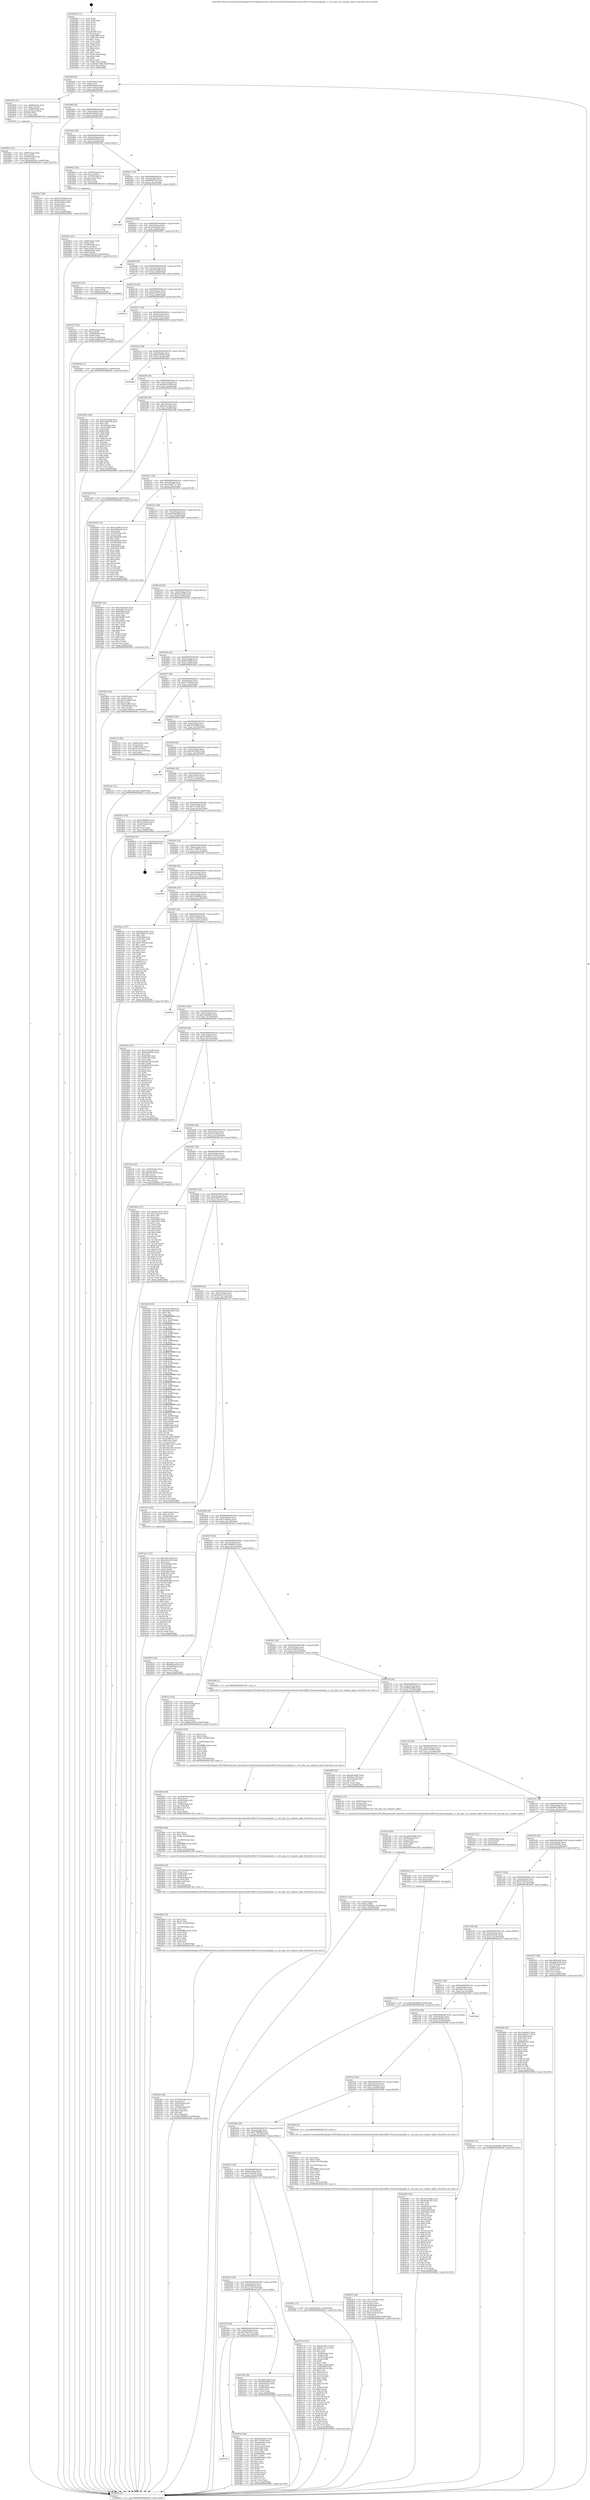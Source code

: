 digraph "0x402d00" {
  label = "0x402d00 (/mnt/c/Users/mathe/Desktop/tcc/POCII/binaries/extr_linuxdriversnetwirelessbroadcombrcm80211brcmsmacphyphy_n.c_wlc_phy_rssi_compute_nphy_Final-ollvm.out::main(0))"
  labelloc = "t"
  node[shape=record]

  Entry [label="",width=0.3,height=0.3,shape=circle,fillcolor=black,style=filled]
  "0x402d6f" [label="{
     0x402d6f [32]\l
     | [instrs]\l
     &nbsp;&nbsp;0x402d6f \<+6\>: mov -0xa8(%rbp),%eax\l
     &nbsp;&nbsp;0x402d75 \<+2\>: mov %eax,%ecx\l
     &nbsp;&nbsp;0x402d77 \<+6\>: sub $0x860e4b56,%ecx\l
     &nbsp;&nbsp;0x402d7d \<+6\>: mov %eax,-0xbc(%rbp)\l
     &nbsp;&nbsp;0x402d83 \<+6\>: mov %ecx,-0xc0(%rbp)\l
     &nbsp;&nbsp;0x402d89 \<+6\>: je 0000000000403639 \<main+0x939\>\l
  }"]
  "0x403639" [label="{
     0x403639 [35]\l
     | [instrs]\l
     &nbsp;&nbsp;0x403639 \<+7\>: mov -0x88(%rbp),%rax\l
     &nbsp;&nbsp;0x403640 \<+6\>: movl $0x1,(%rax)\l
     &nbsp;&nbsp;0x403646 \<+7\>: mov -0x88(%rbp),%rax\l
     &nbsp;&nbsp;0x40364d \<+3\>: movslq (%rax),%rax\l
     &nbsp;&nbsp;0x403650 \<+4\>: shl $0x3,%rax\l
     &nbsp;&nbsp;0x403654 \<+3\>: mov %rax,%rdi\l
     &nbsp;&nbsp;0x403657 \<+5\>: call 0000000000401050 \<malloc@plt\>\l
     | [calls]\l
     &nbsp;&nbsp;0x401050 \{1\} (unknown)\l
  }"]
  "0x402d8f" [label="{
     0x402d8f [28]\l
     | [instrs]\l
     &nbsp;&nbsp;0x402d8f \<+5\>: jmp 0000000000402d94 \<main+0x94\>\l
     &nbsp;&nbsp;0x402d94 \<+6\>: mov -0xbc(%rbp),%eax\l
     &nbsp;&nbsp;0x402d9a \<+5\>: sub $0x8ea0f30a,%eax\l
     &nbsp;&nbsp;0x402d9f \<+6\>: mov %eax,-0xc4(%rbp)\l
     &nbsp;&nbsp;0x402da5 \<+6\>: je 0000000000403ae7 \<main+0xde7\>\l
  }"]
  Exit [label="",width=0.3,height=0.3,shape=circle,fillcolor=black,style=filled,peripheries=2]
  "0x403ae7" [label="{
     0x403ae7 [36]\l
     | [instrs]\l
     &nbsp;&nbsp;0x403ae7 \<+5\>: mov $0x471b39d3,%eax\l
     &nbsp;&nbsp;0x403aec \<+5\>: mov $0x422fdb50,%ecx\l
     &nbsp;&nbsp;0x403af1 \<+4\>: mov -0x50(%rbp),%rdx\l
     &nbsp;&nbsp;0x403af5 \<+2\>: mov (%rdx),%esi\l
     &nbsp;&nbsp;0x403af7 \<+4\>: mov -0x60(%rbp),%rdx\l
     &nbsp;&nbsp;0x403afb \<+2\>: cmp (%rdx),%esi\l
     &nbsp;&nbsp;0x403afd \<+3\>: cmovl %ecx,%eax\l
     &nbsp;&nbsp;0x403b00 \<+6\>: mov %eax,-0xa8(%rbp)\l
     &nbsp;&nbsp;0x403b06 \<+5\>: jmp 00000000004040d5 \<main+0x13d5\>\l
  }"]
  "0x402dab" [label="{
     0x402dab [28]\l
     | [instrs]\l
     &nbsp;&nbsp;0x402dab \<+5\>: jmp 0000000000402db0 \<main+0xb0\>\l
     &nbsp;&nbsp;0x402db0 \<+6\>: mov -0xbc(%rbp),%eax\l
     &nbsp;&nbsp;0x402db6 \<+5\>: sub $0x9a8cd599,%eax\l
     &nbsp;&nbsp;0x402dbb \<+6\>: mov %eax,-0xc8(%rbp)\l
     &nbsp;&nbsp;0x402dc1 \<+6\>: je 00000000004036a3 \<main+0x9a3\>\l
  }"]
  "0x40327b" [label="{
     0x40327b\l
  }", style=dashed]
  "0x4036a3" [label="{
     0x4036a3 [29]\l
     | [instrs]\l
     &nbsp;&nbsp;0x4036a3 \<+4\>: mov -0x70(%rbp),%rax\l
     &nbsp;&nbsp;0x4036a7 \<+6\>: movl $0x1,(%rax)\l
     &nbsp;&nbsp;0x4036ad \<+4\>: mov -0x70(%rbp),%rax\l
     &nbsp;&nbsp;0x4036b1 \<+3\>: movslq (%rax),%rax\l
     &nbsp;&nbsp;0x4036b4 \<+4\>: shl $0x3,%rax\l
     &nbsp;&nbsp;0x4036b8 \<+3\>: mov %rax,%rdi\l
     &nbsp;&nbsp;0x4036bb \<+5\>: call 0000000000401050 \<malloc@plt\>\l
     | [calls]\l
     &nbsp;&nbsp;0x401050 \{1\} (unknown)\l
  }"]
  "0x402dc7" [label="{
     0x402dc7 [28]\l
     | [instrs]\l
     &nbsp;&nbsp;0x402dc7 \<+5\>: jmp 0000000000402dcc \<main+0xcc\>\l
     &nbsp;&nbsp;0x402dcc \<+6\>: mov -0xbc(%rbp),%eax\l
     &nbsp;&nbsp;0x402dd2 \<+5\>: sub $0x9b994134,%eax\l
     &nbsp;&nbsp;0x402dd7 \<+6\>: mov %eax,-0xcc(%rbp)\l
     &nbsp;&nbsp;0x402ddd \<+6\>: je 00000000004035d5 \<main+0x8d5\>\l
  }"]
  "0x403f34" [label="{
     0x403f34 [108]\l
     | [instrs]\l
     &nbsp;&nbsp;0x403f34 \<+5\>: mov $0xb653b50e,%eax\l
     &nbsp;&nbsp;0x403f39 \<+5\>: mov $0x71fc5d9,%ecx\l
     &nbsp;&nbsp;0x403f3e \<+7\>: mov -0xa0(%rbp),%rdx\l
     &nbsp;&nbsp;0x403f45 \<+2\>: mov (%rdx),%esi\l
     &nbsp;&nbsp;0x403f47 \<+3\>: mov %esi,-0x2c(%rbp)\l
     &nbsp;&nbsp;0x403f4a \<+7\>: mov 0x407068,%esi\l
     &nbsp;&nbsp;0x403f51 \<+7\>: mov 0x40706c,%edi\l
     &nbsp;&nbsp;0x403f58 \<+3\>: mov %esi,%r8d\l
     &nbsp;&nbsp;0x403f5b \<+7\>: sub $0x6069a6fe,%r8d\l
     &nbsp;&nbsp;0x403f62 \<+4\>: sub $0x1,%r8d\l
     &nbsp;&nbsp;0x403f66 \<+7\>: add $0x6069a6fe,%r8d\l
     &nbsp;&nbsp;0x403f6d \<+4\>: imul %r8d,%esi\l
     &nbsp;&nbsp;0x403f71 \<+3\>: and $0x1,%esi\l
     &nbsp;&nbsp;0x403f74 \<+3\>: cmp $0x0,%esi\l
     &nbsp;&nbsp;0x403f77 \<+4\>: sete %r9b\l
     &nbsp;&nbsp;0x403f7b \<+3\>: cmp $0xa,%edi\l
     &nbsp;&nbsp;0x403f7e \<+4\>: setl %r10b\l
     &nbsp;&nbsp;0x403f82 \<+3\>: mov %r9b,%r11b\l
     &nbsp;&nbsp;0x403f85 \<+3\>: and %r10b,%r11b\l
     &nbsp;&nbsp;0x403f88 \<+3\>: xor %r10b,%r9b\l
     &nbsp;&nbsp;0x403f8b \<+3\>: or %r9b,%r11b\l
     &nbsp;&nbsp;0x403f8e \<+4\>: test $0x1,%r11b\l
     &nbsp;&nbsp;0x403f92 \<+3\>: cmovne %ecx,%eax\l
     &nbsp;&nbsp;0x403f95 \<+6\>: mov %eax,-0xa8(%rbp)\l
     &nbsp;&nbsp;0x403f9b \<+5\>: jmp 00000000004040d5 \<main+0x13d5\>\l
  }"]
  "0x4035d5" [label="{
     0x4035d5\l
  }", style=dashed]
  "0x402de3" [label="{
     0x402de3 [28]\l
     | [instrs]\l
     &nbsp;&nbsp;0x402de3 \<+5\>: jmp 0000000000402de8 \<main+0xe8\>\l
     &nbsp;&nbsp;0x402de8 \<+6\>: mov -0xbc(%rbp),%eax\l
     &nbsp;&nbsp;0x402dee \<+5\>: sub $0xa30d3e20,%eax\l
     &nbsp;&nbsp;0x402df3 \<+6\>: mov %eax,-0xd0(%rbp)\l
     &nbsp;&nbsp;0x402df9 \<+6\>: je 0000000000404067 \<main+0x1367\>\l
  }"]
  "0x403d33" [label="{
     0x403d33 [15]\l
     | [instrs]\l
     &nbsp;&nbsp;0x403d33 \<+10\>: movl $0x1d6a6648,-0xa8(%rbp)\l
     &nbsp;&nbsp;0x403d3d \<+5\>: jmp 00000000004040d5 \<main+0x13d5\>\l
  }"]
  "0x404067" [label="{
     0x404067\l
  }", style=dashed]
  "0x402dff" [label="{
     0x402dff [28]\l
     | [instrs]\l
     &nbsp;&nbsp;0x402dff \<+5\>: jmp 0000000000402e04 \<main+0x104\>\l
     &nbsp;&nbsp;0x402e04 \<+6\>: mov -0xbc(%rbp),%eax\l
     &nbsp;&nbsp;0x402e0a \<+5\>: sub $0xad03abf9,%eax\l
     &nbsp;&nbsp;0x402e0f \<+6\>: mov %eax,-0xd4(%rbp)\l
     &nbsp;&nbsp;0x402e15 \<+6\>: je 00000000004035e4 \<main+0x8e4\>\l
  }"]
  "0x403d24" [label="{
     0x403d24 [15]\l
     | [instrs]\l
     &nbsp;&nbsp;0x403d24 \<+4\>: mov -0x58(%rbp),%rax\l
     &nbsp;&nbsp;0x403d28 \<+3\>: mov (%rax),%rax\l
     &nbsp;&nbsp;0x403d2b \<+3\>: mov %rax,%rdi\l
     &nbsp;&nbsp;0x403d2e \<+5\>: call 0000000000401030 \<free@plt\>\l
     | [calls]\l
     &nbsp;&nbsp;0x401030 \{1\} (unknown)\l
  }"]
  "0x4035e4" [label="{
     0x4035e4 [19]\l
     | [instrs]\l
     &nbsp;&nbsp;0x4035e4 \<+7\>: mov -0x98(%rbp),%rax\l
     &nbsp;&nbsp;0x4035eb \<+3\>: mov (%rax),%rax\l
     &nbsp;&nbsp;0x4035ee \<+4\>: mov 0x8(%rax),%rdi\l
     &nbsp;&nbsp;0x4035f2 \<+5\>: call 0000000000401060 \<atoi@plt\>\l
     | [calls]\l
     &nbsp;&nbsp;0x401060 \{1\} (unknown)\l
  }"]
  "0x402e1b" [label="{
     0x402e1b [28]\l
     | [instrs]\l
     &nbsp;&nbsp;0x402e1b \<+5\>: jmp 0000000000402e20 \<main+0x120\>\l
     &nbsp;&nbsp;0x402e20 \<+6\>: mov -0xbc(%rbp),%eax\l
     &nbsp;&nbsp;0x402e26 \<+5\>: sub $0xaec30a73,%eax\l
     &nbsp;&nbsp;0x402e2b \<+6\>: mov %eax,-0xd8(%rbp)\l
     &nbsp;&nbsp;0x402e31 \<+6\>: je 0000000000404018 \<main+0x1318\>\l
  }"]
  "0x403cdc" [label="{
     0x403cdc [15]\l
     | [instrs]\l
     &nbsp;&nbsp;0x403cdc \<+10\>: movl $0x22ae1a9f,-0xa8(%rbp)\l
     &nbsp;&nbsp;0x403ce6 \<+5\>: jmp 00000000004040d5 \<main+0x13d5\>\l
  }"]
  "0x404018" [label="{
     0x404018\l
  }", style=dashed]
  "0x402e37" [label="{
     0x402e37 [28]\l
     | [instrs]\l
     &nbsp;&nbsp;0x402e37 \<+5\>: jmp 0000000000402e3c \<main+0x13c\>\l
     &nbsp;&nbsp;0x402e3c \<+6\>: mov -0xbc(%rbp),%eax\l
     &nbsp;&nbsp;0x402e42 \<+5\>: sub $0xb06befe6,%eax\l
     &nbsp;&nbsp;0x402e47 \<+6\>: mov %eax,-0xdc(%rbp)\l
     &nbsp;&nbsp;0x402e4d \<+6\>: je 00000000004039a8 \<main+0xca8\>\l
  }"]
  "0x40325f" [label="{
     0x40325f [28]\l
     | [instrs]\l
     &nbsp;&nbsp;0x40325f \<+5\>: jmp 0000000000403264 \<main+0x564\>\l
     &nbsp;&nbsp;0x403264 \<+6\>: mov -0xbc(%rbp),%eax\l
     &nbsp;&nbsp;0x40326a \<+5\>: sub $0x7968533c,%eax\l
     &nbsp;&nbsp;0x40326f \<+6\>: mov %eax,-0x174(%rbp)\l
     &nbsp;&nbsp;0x403275 \<+6\>: je 0000000000403f34 \<main+0x1234\>\l
  }"]
  "0x4039a8" [label="{
     0x4039a8 [15]\l
     | [instrs]\l
     &nbsp;&nbsp;0x4039a8 \<+10\>: movl $0x4a9d2d2c,-0xa8(%rbp)\l
     &nbsp;&nbsp;0x4039b2 \<+5\>: jmp 00000000004040d5 \<main+0x13d5\>\l
  }"]
  "0x402e53" [label="{
     0x402e53 [28]\l
     | [instrs]\l
     &nbsp;&nbsp;0x402e53 \<+5\>: jmp 0000000000402e58 \<main+0x158\>\l
     &nbsp;&nbsp;0x402e58 \<+6\>: mov -0xbc(%rbp),%eax\l
     &nbsp;&nbsp;0x402e5e \<+5\>: sub $0xb653b50e,%eax\l
     &nbsp;&nbsp;0x402e63 \<+6\>: mov %eax,-0xe0(%rbp)\l
     &nbsp;&nbsp;0x402e69 \<+6\>: je 00000000004040bd \<main+0x13bd\>\l
  }"]
  "0x403c9b" [label="{
     0x403c9b [39]\l
     | [instrs]\l
     &nbsp;&nbsp;0x403c9b \<+5\>: mov $0x489c54b4,%eax\l
     &nbsp;&nbsp;0x403ca0 \<+5\>: mov $0xe9f1b480,%ecx\l
     &nbsp;&nbsp;0x403ca5 \<+4\>: mov -0x40(%rbp),%rdx\l
     &nbsp;&nbsp;0x403ca9 \<+2\>: mov (%rdx),%esi\l
     &nbsp;&nbsp;0x403cab \<+7\>: mov -0x88(%rbp),%rdx\l
     &nbsp;&nbsp;0x403cb2 \<+2\>: cmp (%rdx),%esi\l
     &nbsp;&nbsp;0x403cb4 \<+3\>: cmovl %ecx,%eax\l
     &nbsp;&nbsp;0x403cb7 \<+6\>: mov %eax,-0xa8(%rbp)\l
     &nbsp;&nbsp;0x403cbd \<+5\>: jmp 00000000004040d5 \<main+0x13d5\>\l
  }"]
  "0x4040bd" [label="{
     0x4040bd\l
  }", style=dashed]
  "0x402e6f" [label="{
     0x402e6f [28]\l
     | [instrs]\l
     &nbsp;&nbsp;0x402e6f \<+5\>: jmp 0000000000402e74 \<main+0x174\>\l
     &nbsp;&nbsp;0x402e74 \<+6\>: mov -0xbc(%rbp),%eax\l
     &nbsp;&nbsp;0x402e7a \<+5\>: sub $0xbbe53fdf,%eax\l
     &nbsp;&nbsp;0x402e7f \<+6\>: mov %eax,-0xe4(%rbp)\l
     &nbsp;&nbsp;0x402e85 \<+6\>: je 0000000000403285 \<main+0x585\>\l
  }"]
  "0x403c7c" [label="{
     0x403c7c [31]\l
     | [instrs]\l
     &nbsp;&nbsp;0x403c7c \<+4\>: mov -0x40(%rbp),%rdi\l
     &nbsp;&nbsp;0x403c80 \<+6\>: movl $0x0,(%rdi)\l
     &nbsp;&nbsp;0x403c86 \<+10\>: movl $0x764b9aec,-0xa8(%rbp)\l
     &nbsp;&nbsp;0x403c90 \<+6\>: mov %eax,-0x198(%rbp)\l
     &nbsp;&nbsp;0x403c96 \<+5\>: jmp 00000000004040d5 \<main+0x13d5\>\l
  }"]
  "0x403285" [label="{
     0x403285 [106]\l
     | [instrs]\l
     &nbsp;&nbsp;0x403285 \<+5\>: mov $0x1545146f,%eax\l
     &nbsp;&nbsp;0x40328a \<+5\>: mov $0x2c489374,%ecx\l
     &nbsp;&nbsp;0x40328f \<+2\>: mov $0x1,%dl\l
     &nbsp;&nbsp;0x403291 \<+7\>: mov -0xa2(%rbp),%sil\l
     &nbsp;&nbsp;0x403298 \<+7\>: mov -0xa1(%rbp),%dil\l
     &nbsp;&nbsp;0x40329f \<+3\>: mov %sil,%r8b\l
     &nbsp;&nbsp;0x4032a2 \<+4\>: xor $0xff,%r8b\l
     &nbsp;&nbsp;0x4032a6 \<+3\>: mov %dil,%r9b\l
     &nbsp;&nbsp;0x4032a9 \<+4\>: xor $0xff,%r9b\l
     &nbsp;&nbsp;0x4032ad \<+3\>: xor $0x0,%dl\l
     &nbsp;&nbsp;0x4032b0 \<+3\>: mov %r8b,%r10b\l
     &nbsp;&nbsp;0x4032b3 \<+4\>: and $0x0,%r10b\l
     &nbsp;&nbsp;0x4032b7 \<+3\>: and %dl,%sil\l
     &nbsp;&nbsp;0x4032ba \<+3\>: mov %r9b,%r11b\l
     &nbsp;&nbsp;0x4032bd \<+4\>: and $0x0,%r11b\l
     &nbsp;&nbsp;0x4032c1 \<+3\>: and %dl,%dil\l
     &nbsp;&nbsp;0x4032c4 \<+3\>: or %sil,%r10b\l
     &nbsp;&nbsp;0x4032c7 \<+3\>: or %dil,%r11b\l
     &nbsp;&nbsp;0x4032ca \<+3\>: xor %r11b,%r10b\l
     &nbsp;&nbsp;0x4032cd \<+3\>: or %r9b,%r8b\l
     &nbsp;&nbsp;0x4032d0 \<+4\>: xor $0xff,%r8b\l
     &nbsp;&nbsp;0x4032d4 \<+3\>: or $0x0,%dl\l
     &nbsp;&nbsp;0x4032d7 \<+3\>: and %dl,%r8b\l
     &nbsp;&nbsp;0x4032da \<+3\>: or %r8b,%r10b\l
     &nbsp;&nbsp;0x4032dd \<+4\>: test $0x1,%r10b\l
     &nbsp;&nbsp;0x4032e1 \<+3\>: cmovne %ecx,%eax\l
     &nbsp;&nbsp;0x4032e4 \<+6\>: mov %eax,-0xa8(%rbp)\l
     &nbsp;&nbsp;0x4032ea \<+5\>: jmp 00000000004040d5 \<main+0x13d5\>\l
  }"]
  "0x402e8b" [label="{
     0x402e8b [28]\l
     | [instrs]\l
     &nbsp;&nbsp;0x402e8b \<+5\>: jmp 0000000000402e90 \<main+0x190\>\l
     &nbsp;&nbsp;0x402e90 \<+6\>: mov -0xbc(%rbp),%eax\l
     &nbsp;&nbsp;0x402e96 \<+5\>: sub $0xbcb1c46f,%eax\l
     &nbsp;&nbsp;0x402e9b \<+6\>: mov %eax,-0xe8(%rbp)\l
     &nbsp;&nbsp;0x402ea1 \<+6\>: je 0000000000403ad8 \<main+0xdd8\>\l
  }"]
  "0x4040d5" [label="{
     0x4040d5 [5]\l
     | [instrs]\l
     &nbsp;&nbsp;0x4040d5 \<+5\>: jmp 0000000000402d6f \<main+0x6f\>\l
  }"]
  "0x402d00" [label="{
     0x402d00 [111]\l
     | [instrs]\l
     &nbsp;&nbsp;0x402d00 \<+1\>: push %rbp\l
     &nbsp;&nbsp;0x402d01 \<+3\>: mov %rsp,%rbp\l
     &nbsp;&nbsp;0x402d04 \<+2\>: push %r15\l
     &nbsp;&nbsp;0x402d06 \<+2\>: push %r14\l
     &nbsp;&nbsp;0x402d08 \<+2\>: push %r13\l
     &nbsp;&nbsp;0x402d0a \<+2\>: push %r12\l
     &nbsp;&nbsp;0x402d0c \<+1\>: push %rbx\l
     &nbsp;&nbsp;0x402d0d \<+7\>: sub $0x188,%rsp\l
     &nbsp;&nbsp;0x402d14 \<+2\>: xor %eax,%eax\l
     &nbsp;&nbsp;0x402d16 \<+7\>: mov 0x407068,%ecx\l
     &nbsp;&nbsp;0x402d1d \<+7\>: mov 0x40706c,%edx\l
     &nbsp;&nbsp;0x402d24 \<+3\>: sub $0x1,%eax\l
     &nbsp;&nbsp;0x402d27 \<+3\>: mov %ecx,%r8d\l
     &nbsp;&nbsp;0x402d2a \<+3\>: add %eax,%r8d\l
     &nbsp;&nbsp;0x402d2d \<+4\>: imul %r8d,%ecx\l
     &nbsp;&nbsp;0x402d31 \<+3\>: and $0x1,%ecx\l
     &nbsp;&nbsp;0x402d34 \<+3\>: cmp $0x0,%ecx\l
     &nbsp;&nbsp;0x402d37 \<+4\>: sete %r9b\l
     &nbsp;&nbsp;0x402d3b \<+4\>: and $0x1,%r9b\l
     &nbsp;&nbsp;0x402d3f \<+7\>: mov %r9b,-0xa2(%rbp)\l
     &nbsp;&nbsp;0x402d46 \<+3\>: cmp $0xa,%edx\l
     &nbsp;&nbsp;0x402d49 \<+4\>: setl %r9b\l
     &nbsp;&nbsp;0x402d4d \<+4\>: and $0x1,%r9b\l
     &nbsp;&nbsp;0x402d51 \<+7\>: mov %r9b,-0xa1(%rbp)\l
     &nbsp;&nbsp;0x402d58 \<+10\>: movl $0xbbe53fdf,-0xa8(%rbp)\l
     &nbsp;&nbsp;0x402d62 \<+6\>: mov %edi,-0xac(%rbp)\l
     &nbsp;&nbsp;0x402d68 \<+7\>: mov %rsi,-0xb8(%rbp)\l
  }"]
  "0x403c5f" [label="{
     0x403c5f [29]\l
     | [instrs]\l
     &nbsp;&nbsp;0x403c5f \<+10\>: movabs $0x4050b6,%rdi\l
     &nbsp;&nbsp;0x403c69 \<+4\>: mov -0x48(%rbp),%rsi\l
     &nbsp;&nbsp;0x403c6d \<+2\>: mov %eax,(%rsi)\l
     &nbsp;&nbsp;0x403c6f \<+4\>: mov -0x48(%rbp),%rsi\l
     &nbsp;&nbsp;0x403c73 \<+2\>: mov (%rsi),%esi\l
     &nbsp;&nbsp;0x403c75 \<+2\>: mov $0x0,%al\l
     &nbsp;&nbsp;0x403c77 \<+5\>: call 0000000000401040 \<printf@plt\>\l
     | [calls]\l
     &nbsp;&nbsp;0x401040 \{1\} (unknown)\l
  }"]
  "0x403ad8" [label="{
     0x403ad8 [15]\l
     | [instrs]\l
     &nbsp;&nbsp;0x403ad8 \<+10\>: movl $0x8ea0f30a,-0xa8(%rbp)\l
     &nbsp;&nbsp;0x403ae2 \<+5\>: jmp 00000000004040d5 \<main+0x13d5\>\l
  }"]
  "0x402ea7" [label="{
     0x402ea7 [28]\l
     | [instrs]\l
     &nbsp;&nbsp;0x402ea7 \<+5\>: jmp 0000000000402eac \<main+0x1ac\>\l
     &nbsp;&nbsp;0x402eac \<+6\>: mov -0xbc(%rbp),%eax\l
     &nbsp;&nbsp;0x402eb2 \<+5\>: sub $0xc59b2271,%eax\l
     &nbsp;&nbsp;0x402eb7 \<+6\>: mov %eax,-0xec(%rbp)\l
     &nbsp;&nbsp;0x402ebd \<+6\>: je 0000000000403936 \<main+0xc36\>\l
  }"]
  "0x403bf1" [label="{
     0x403bf1 [49]\l
     | [instrs]\l
     &nbsp;&nbsp;0x403bf1 \<+6\>: mov -0x194(%rbp),%ecx\l
     &nbsp;&nbsp;0x403bf7 \<+3\>: imul %eax,%ecx\l
     &nbsp;&nbsp;0x403bfa \<+4\>: mov -0x58(%rbp),%r8\l
     &nbsp;&nbsp;0x403bfe \<+3\>: mov (%r8),%r8\l
     &nbsp;&nbsp;0x403c01 \<+4\>: mov -0x50(%rbp),%r9\l
     &nbsp;&nbsp;0x403c05 \<+3\>: movslq (%r9),%r9\l
     &nbsp;&nbsp;0x403c08 \<+4\>: imul $0xc,%r9,%r9\l
     &nbsp;&nbsp;0x403c0c \<+3\>: add %r9,%r8\l
     &nbsp;&nbsp;0x403c0f \<+4\>: mov %ecx,0x8(%r8)\l
     &nbsp;&nbsp;0x403c13 \<+10\>: movl $0x338b84c5,-0xa8(%rbp)\l
     &nbsp;&nbsp;0x403c1d \<+5\>: jmp 00000000004040d5 \<main+0x13d5\>\l
  }"]
  "0x403936" [label="{
     0x403936 [114]\l
     | [instrs]\l
     &nbsp;&nbsp;0x403936 \<+5\>: mov $0x1eabd0c3,%eax\l
     &nbsp;&nbsp;0x40393b \<+5\>: mov $0xb06befe6,%ecx\l
     &nbsp;&nbsp;0x403940 \<+2\>: xor %edx,%edx\l
     &nbsp;&nbsp;0x403942 \<+4\>: mov -0x78(%rbp),%rsi\l
     &nbsp;&nbsp;0x403946 \<+2\>: mov (%rsi),%edi\l
     &nbsp;&nbsp;0x403948 \<+6\>: sub $0x5efb9b26,%edi\l
     &nbsp;&nbsp;0x40394e \<+3\>: add $0x1,%edi\l
     &nbsp;&nbsp;0x403951 \<+6\>: add $0x5efb9b26,%edi\l
     &nbsp;&nbsp;0x403957 \<+4\>: mov -0x78(%rbp),%rsi\l
     &nbsp;&nbsp;0x40395b \<+2\>: mov %edi,(%rsi)\l
     &nbsp;&nbsp;0x40395d \<+7\>: mov 0x407068,%edi\l
     &nbsp;&nbsp;0x403964 \<+8\>: mov 0x40706c,%r8d\l
     &nbsp;&nbsp;0x40396c \<+3\>: sub $0x1,%edx\l
     &nbsp;&nbsp;0x40396f \<+3\>: mov %edi,%r9d\l
     &nbsp;&nbsp;0x403972 \<+3\>: add %edx,%r9d\l
     &nbsp;&nbsp;0x403975 \<+4\>: imul %r9d,%edi\l
     &nbsp;&nbsp;0x403979 \<+3\>: and $0x1,%edi\l
     &nbsp;&nbsp;0x40397c \<+3\>: cmp $0x0,%edi\l
     &nbsp;&nbsp;0x40397f \<+4\>: sete %r10b\l
     &nbsp;&nbsp;0x403983 \<+4\>: cmp $0xa,%r8d\l
     &nbsp;&nbsp;0x403987 \<+4\>: setl %r11b\l
     &nbsp;&nbsp;0x40398b \<+3\>: mov %r10b,%bl\l
     &nbsp;&nbsp;0x40398e \<+3\>: and %r11b,%bl\l
     &nbsp;&nbsp;0x403991 \<+3\>: xor %r11b,%r10b\l
     &nbsp;&nbsp;0x403994 \<+3\>: or %r10b,%bl\l
     &nbsp;&nbsp;0x403997 \<+3\>: test $0x1,%bl\l
     &nbsp;&nbsp;0x40399a \<+3\>: cmovne %ecx,%eax\l
     &nbsp;&nbsp;0x40399d \<+6\>: mov %eax,-0xa8(%rbp)\l
     &nbsp;&nbsp;0x4039a3 \<+5\>: jmp 00000000004040d5 \<main+0x13d5\>\l
  }"]
  "0x402ec3" [label="{
     0x402ec3 [28]\l
     | [instrs]\l
     &nbsp;&nbsp;0x402ec3 \<+5\>: jmp 0000000000402ec8 \<main+0x1c8\>\l
     &nbsp;&nbsp;0x402ec8 \<+6\>: mov -0xbc(%rbp),%eax\l
     &nbsp;&nbsp;0x402ece \<+5\>: sub $0xc69d5408,%eax\l
     &nbsp;&nbsp;0x402ed3 \<+6\>: mov %eax,-0xf0(%rbp)\l
     &nbsp;&nbsp;0x402ed9 \<+6\>: je 00000000004039b7 \<main+0xcb7\>\l
  }"]
  "0x403bbd" [label="{
     0x403bbd [52]\l
     | [instrs]\l
     &nbsp;&nbsp;0x403bbd \<+2\>: xor %ecx,%ecx\l
     &nbsp;&nbsp;0x403bbf \<+5\>: mov $0x2,%edx\l
     &nbsp;&nbsp;0x403bc4 \<+6\>: mov %edx,-0x190(%rbp)\l
     &nbsp;&nbsp;0x403bca \<+1\>: cltd\l
     &nbsp;&nbsp;0x403bcb \<+6\>: mov -0x190(%rbp),%esi\l
     &nbsp;&nbsp;0x403bd1 \<+2\>: idiv %esi\l
     &nbsp;&nbsp;0x403bd3 \<+6\>: imul $0xfffffffe,%edx,%edx\l
     &nbsp;&nbsp;0x403bd9 \<+2\>: mov %ecx,%edi\l
     &nbsp;&nbsp;0x403bdb \<+2\>: sub %edx,%edi\l
     &nbsp;&nbsp;0x403bdd \<+2\>: mov %ecx,%edx\l
     &nbsp;&nbsp;0x403bdf \<+3\>: sub $0x1,%edx\l
     &nbsp;&nbsp;0x403be2 \<+2\>: add %edx,%edi\l
     &nbsp;&nbsp;0x403be4 \<+2\>: sub %edi,%ecx\l
     &nbsp;&nbsp;0x403be6 \<+6\>: mov %ecx,-0x194(%rbp)\l
     &nbsp;&nbsp;0x403bec \<+5\>: call 0000000000401160 \<next_i\>\l
     | [calls]\l
     &nbsp;&nbsp;0x401160 \{1\} (/mnt/c/Users/mathe/Desktop/tcc/POCII/binaries/extr_linuxdriversnetwirelessbroadcombrcm80211brcmsmacphyphy_n.c_wlc_phy_rssi_compute_nphy_Final-ollvm.out::next_i)\l
  }"]
  "0x4039b7" [label="{
     0x4039b7 [91]\l
     | [instrs]\l
     &nbsp;&nbsp;0x4039b7 \<+5\>: mov $0xa30d3e20,%eax\l
     &nbsp;&nbsp;0x4039bc \<+5\>: mov $0x2e857e7b,%ecx\l
     &nbsp;&nbsp;0x4039c1 \<+7\>: mov 0x407068,%edx\l
     &nbsp;&nbsp;0x4039c8 \<+7\>: mov 0x40706c,%esi\l
     &nbsp;&nbsp;0x4039cf \<+2\>: mov %edx,%edi\l
     &nbsp;&nbsp;0x4039d1 \<+6\>: add $0xb4f2ff5,%edi\l
     &nbsp;&nbsp;0x4039d7 \<+3\>: sub $0x1,%edi\l
     &nbsp;&nbsp;0x4039da \<+6\>: sub $0xb4f2ff5,%edi\l
     &nbsp;&nbsp;0x4039e0 \<+3\>: imul %edi,%edx\l
     &nbsp;&nbsp;0x4039e3 \<+3\>: and $0x1,%edx\l
     &nbsp;&nbsp;0x4039e6 \<+3\>: cmp $0x0,%edx\l
     &nbsp;&nbsp;0x4039e9 \<+4\>: sete %r8b\l
     &nbsp;&nbsp;0x4039ed \<+3\>: cmp $0xa,%esi\l
     &nbsp;&nbsp;0x4039f0 \<+4\>: setl %r9b\l
     &nbsp;&nbsp;0x4039f4 \<+3\>: mov %r8b,%r10b\l
     &nbsp;&nbsp;0x4039f7 \<+3\>: and %r9b,%r10b\l
     &nbsp;&nbsp;0x4039fa \<+3\>: xor %r9b,%r8b\l
     &nbsp;&nbsp;0x4039fd \<+3\>: or %r8b,%r10b\l
     &nbsp;&nbsp;0x403a00 \<+4\>: test $0x1,%r10b\l
     &nbsp;&nbsp;0x403a04 \<+3\>: cmovne %ecx,%eax\l
     &nbsp;&nbsp;0x403a07 \<+6\>: mov %eax,-0xa8(%rbp)\l
     &nbsp;&nbsp;0x403a0d \<+5\>: jmp 00000000004040d5 \<main+0x13d5\>\l
  }"]
  "0x402edf" [label="{
     0x402edf [28]\l
     | [instrs]\l
     &nbsp;&nbsp;0x402edf \<+5\>: jmp 0000000000402ee4 \<main+0x1e4\>\l
     &nbsp;&nbsp;0x402ee4 \<+6\>: mov -0xbc(%rbp),%eax\l
     &nbsp;&nbsp;0x402eea \<+5\>: sub $0xcfba1386,%eax\l
     &nbsp;&nbsp;0x402eef \<+6\>: mov %eax,-0xf4(%rbp)\l
     &nbsp;&nbsp;0x402ef5 \<+6\>: je 00000000004034a7 \<main+0x7a7\>\l
  }"]
  "0x403b96" [label="{
     0x403b96 [39]\l
     | [instrs]\l
     &nbsp;&nbsp;0x403b96 \<+6\>: mov -0x18c(%rbp),%ecx\l
     &nbsp;&nbsp;0x403b9c \<+3\>: imul %eax,%ecx\l
     &nbsp;&nbsp;0x403b9f \<+4\>: mov -0x58(%rbp),%r8\l
     &nbsp;&nbsp;0x403ba3 \<+3\>: mov (%r8),%r8\l
     &nbsp;&nbsp;0x403ba6 \<+4\>: mov -0x50(%rbp),%r9\l
     &nbsp;&nbsp;0x403baa \<+3\>: movslq (%r9),%r9\l
     &nbsp;&nbsp;0x403bad \<+4\>: imul $0xc,%r9,%r9\l
     &nbsp;&nbsp;0x403bb1 \<+3\>: add %r9,%r8\l
     &nbsp;&nbsp;0x403bb4 \<+4\>: mov %ecx,0x4(%r8)\l
     &nbsp;&nbsp;0x403bb8 \<+5\>: call 0000000000401160 \<next_i\>\l
     | [calls]\l
     &nbsp;&nbsp;0x401160 \{1\} (/mnt/c/Users/mathe/Desktop/tcc/POCII/binaries/extr_linuxdriversnetwirelessbroadcombrcm80211brcmsmacphyphy_n.c_wlc_phy_rssi_compute_nphy_Final-ollvm.out::next_i)\l
  }"]
  "0x4034a7" [label="{
     0x4034a7\l
  }", style=dashed]
  "0x402efb" [label="{
     0x402efb [28]\l
     | [instrs]\l
     &nbsp;&nbsp;0x402efb \<+5\>: jmp 0000000000402f00 \<main+0x200\>\l
     &nbsp;&nbsp;0x402f00 \<+6\>: mov -0xbc(%rbp),%eax\l
     &nbsp;&nbsp;0x402f06 \<+5\>: sub $0xdbe25f6f,%eax\l
     &nbsp;&nbsp;0x402f0b \<+6\>: mov %eax,-0xf8(%rbp)\l
     &nbsp;&nbsp;0x402f11 \<+6\>: je 00000000004038a2 \<main+0xba2\>\l
  }"]
  "0x403b6a" [label="{
     0x403b6a [44]\l
     | [instrs]\l
     &nbsp;&nbsp;0x403b6a \<+2\>: xor %ecx,%ecx\l
     &nbsp;&nbsp;0x403b6c \<+5\>: mov $0x2,%edx\l
     &nbsp;&nbsp;0x403b71 \<+6\>: mov %edx,-0x188(%rbp)\l
     &nbsp;&nbsp;0x403b77 \<+1\>: cltd\l
     &nbsp;&nbsp;0x403b78 \<+6\>: mov -0x188(%rbp),%esi\l
     &nbsp;&nbsp;0x403b7e \<+2\>: idiv %esi\l
     &nbsp;&nbsp;0x403b80 \<+6\>: imul $0xfffffffe,%edx,%edx\l
     &nbsp;&nbsp;0x403b86 \<+3\>: sub $0x1,%ecx\l
     &nbsp;&nbsp;0x403b89 \<+2\>: sub %ecx,%edx\l
     &nbsp;&nbsp;0x403b8b \<+6\>: mov %edx,-0x18c(%rbp)\l
     &nbsp;&nbsp;0x403b91 \<+5\>: call 0000000000401160 \<next_i\>\l
     | [calls]\l
     &nbsp;&nbsp;0x401160 \{1\} (/mnt/c/Users/mathe/Desktop/tcc/POCII/binaries/extr_linuxdriversnetwirelessbroadcombrcm80211brcmsmacphyphy_n.c_wlc_phy_rssi_compute_nphy_Final-ollvm.out::next_i)\l
  }"]
  "0x4038a2" [label="{
     0x4038a2 [42]\l
     | [instrs]\l
     &nbsp;&nbsp;0x4038a2 \<+4\>: mov -0x68(%rbp),%rax\l
     &nbsp;&nbsp;0x4038a6 \<+2\>: mov (%rax),%ecx\l
     &nbsp;&nbsp;0x4038a8 \<+6\>: add $0xf1ccffb6,%ecx\l
     &nbsp;&nbsp;0x4038ae \<+3\>: add $0x1,%ecx\l
     &nbsp;&nbsp;0x4038b1 \<+6\>: sub $0xf1ccffb6,%ecx\l
     &nbsp;&nbsp;0x4038b7 \<+4\>: mov -0x68(%rbp),%rax\l
     &nbsp;&nbsp;0x4038bb \<+2\>: mov %ecx,(%rax)\l
     &nbsp;&nbsp;0x4038bd \<+10\>: movl $0x27e65343,-0xa8(%rbp)\l
     &nbsp;&nbsp;0x4038c7 \<+5\>: jmp 00000000004040d5 \<main+0x13d5\>\l
  }"]
  "0x402f17" [label="{
     0x402f17 [28]\l
     | [instrs]\l
     &nbsp;&nbsp;0x402f17 \<+5\>: jmp 0000000000402f1c \<main+0x21c\>\l
     &nbsp;&nbsp;0x402f1c \<+6\>: mov -0xbc(%rbp),%eax\l
     &nbsp;&nbsp;0x402f22 \<+5\>: sub $0xe53736a8,%eax\l
     &nbsp;&nbsp;0x402f27 \<+6\>: mov %eax,-0xfc(%rbp)\l
     &nbsp;&nbsp;0x402f2d \<+6\>: je 0000000000403d51 \<main+0x1051\>\l
  }"]
  "0x403b44" [label="{
     0x403b44 [38]\l
     | [instrs]\l
     &nbsp;&nbsp;0x403b44 \<+6\>: mov -0x184(%rbp),%ecx\l
     &nbsp;&nbsp;0x403b4a \<+3\>: imul %eax,%ecx\l
     &nbsp;&nbsp;0x403b4d \<+4\>: mov -0x58(%rbp),%r8\l
     &nbsp;&nbsp;0x403b51 \<+3\>: mov (%r8),%r8\l
     &nbsp;&nbsp;0x403b54 \<+4\>: mov -0x50(%rbp),%r9\l
     &nbsp;&nbsp;0x403b58 \<+3\>: movslq (%r9),%r9\l
     &nbsp;&nbsp;0x403b5b \<+4\>: imul $0xc,%r9,%r9\l
     &nbsp;&nbsp;0x403b5f \<+3\>: add %r9,%r8\l
     &nbsp;&nbsp;0x403b62 \<+3\>: mov %ecx,(%r8)\l
     &nbsp;&nbsp;0x403b65 \<+5\>: call 0000000000401160 \<next_i\>\l
     | [calls]\l
     &nbsp;&nbsp;0x401160 \{1\} (/mnt/c/Users/mathe/Desktop/tcc/POCII/binaries/extr_linuxdriversnetwirelessbroadcombrcm80211brcmsmacphyphy_n.c_wlc_phy_rssi_compute_nphy_Final-ollvm.out::next_i)\l
  }"]
  "0x403d51" [label="{
     0x403d51\l
  }", style=dashed]
  "0x402f33" [label="{
     0x402f33 [28]\l
     | [instrs]\l
     &nbsp;&nbsp;0x402f33 \<+5\>: jmp 0000000000402f38 \<main+0x238\>\l
     &nbsp;&nbsp;0x402f38 \<+6\>: mov -0xbc(%rbp),%eax\l
     &nbsp;&nbsp;0x402f3e \<+5\>: sub $0xe9f1b480,%eax\l
     &nbsp;&nbsp;0x402f43 \<+6\>: mov %eax,-0x100(%rbp)\l
     &nbsp;&nbsp;0x402f49 \<+6\>: je 0000000000403cc2 \<main+0xfc2\>\l
  }"]
  "0x403b10" [label="{
     0x403b10 [52]\l
     | [instrs]\l
     &nbsp;&nbsp;0x403b10 \<+2\>: xor %ecx,%ecx\l
     &nbsp;&nbsp;0x403b12 \<+5\>: mov $0x2,%edx\l
     &nbsp;&nbsp;0x403b17 \<+6\>: mov %edx,-0x180(%rbp)\l
     &nbsp;&nbsp;0x403b1d \<+1\>: cltd\l
     &nbsp;&nbsp;0x403b1e \<+6\>: mov -0x180(%rbp),%esi\l
     &nbsp;&nbsp;0x403b24 \<+2\>: idiv %esi\l
     &nbsp;&nbsp;0x403b26 \<+6\>: imul $0xfffffffe,%edx,%edx\l
     &nbsp;&nbsp;0x403b2c \<+2\>: mov %ecx,%edi\l
     &nbsp;&nbsp;0x403b2e \<+2\>: sub %edx,%edi\l
     &nbsp;&nbsp;0x403b30 \<+2\>: mov %ecx,%edx\l
     &nbsp;&nbsp;0x403b32 \<+3\>: sub $0x1,%edx\l
     &nbsp;&nbsp;0x403b35 \<+2\>: add %edx,%edi\l
     &nbsp;&nbsp;0x403b37 \<+2\>: sub %edi,%ecx\l
     &nbsp;&nbsp;0x403b39 \<+6\>: mov %ecx,-0x184(%rbp)\l
     &nbsp;&nbsp;0x403b3f \<+5\>: call 0000000000401160 \<next_i\>\l
     | [calls]\l
     &nbsp;&nbsp;0x401160 \{1\} (/mnt/c/Users/mathe/Desktop/tcc/POCII/binaries/extr_linuxdriversnetwirelessbroadcombrcm80211brcmsmacphyphy_n.c_wlc_phy_rssi_compute_nphy_Final-ollvm.out::next_i)\l
  }"]
  "0x403cc2" [label="{
     0x403cc2 [26]\l
     | [instrs]\l
     &nbsp;&nbsp;0x403cc2 \<+4\>: mov -0x80(%rbp),%rax\l
     &nbsp;&nbsp;0x403cc6 \<+3\>: mov (%rax),%rax\l
     &nbsp;&nbsp;0x403cc9 \<+4\>: mov -0x40(%rbp),%rcx\l
     &nbsp;&nbsp;0x403ccd \<+3\>: movslq (%rcx),%rcx\l
     &nbsp;&nbsp;0x403cd0 \<+4\>: mov (%rax,%rcx,8),%rax\l
     &nbsp;&nbsp;0x403cd4 \<+3\>: mov %rax,%rdi\l
     &nbsp;&nbsp;0x403cd7 \<+5\>: call 0000000000401030 \<free@plt\>\l
     | [calls]\l
     &nbsp;&nbsp;0x401030 \{1\} (unknown)\l
  }"]
  "0x402f4f" [label="{
     0x402f4f [28]\l
     | [instrs]\l
     &nbsp;&nbsp;0x402f4f \<+5\>: jmp 0000000000402f54 \<main+0x254\>\l
     &nbsp;&nbsp;0x402f54 \<+6\>: mov -0xbc(%rbp),%eax\l
     &nbsp;&nbsp;0x402f5a \<+5\>: sub $0xedd79a0d,%eax\l
     &nbsp;&nbsp;0x402f5f \<+6\>: mov %eax,-0x104(%rbp)\l
     &nbsp;&nbsp;0x402f65 \<+6\>: je 0000000000403530 \<main+0x830\>\l
  }"]
  "0x403a2c" [label="{
     0x403a2c [172]\l
     | [instrs]\l
     &nbsp;&nbsp;0x403a2c \<+5\>: mov $0xa30d3e20,%ecx\l
     &nbsp;&nbsp;0x403a31 \<+5\>: mov $0xbcb1c46f,%edx\l
     &nbsp;&nbsp;0x403a36 \<+3\>: mov $0x1,%sil\l
     &nbsp;&nbsp;0x403a39 \<+4\>: mov -0x58(%rbp),%rdi\l
     &nbsp;&nbsp;0x403a3d \<+3\>: mov %rax,(%rdi)\l
     &nbsp;&nbsp;0x403a40 \<+4\>: mov -0x50(%rbp),%rax\l
     &nbsp;&nbsp;0x403a44 \<+6\>: movl $0x0,(%rax)\l
     &nbsp;&nbsp;0x403a4a \<+8\>: mov 0x407068,%r8d\l
     &nbsp;&nbsp;0x403a52 \<+8\>: mov 0x40706c,%r9d\l
     &nbsp;&nbsp;0x403a5a \<+3\>: mov %r8d,%r10d\l
     &nbsp;&nbsp;0x403a5d \<+7\>: add $0xd606e460,%r10d\l
     &nbsp;&nbsp;0x403a64 \<+4\>: sub $0x1,%r10d\l
     &nbsp;&nbsp;0x403a68 \<+7\>: sub $0xd606e460,%r10d\l
     &nbsp;&nbsp;0x403a6f \<+4\>: imul %r10d,%r8d\l
     &nbsp;&nbsp;0x403a73 \<+4\>: and $0x1,%r8d\l
     &nbsp;&nbsp;0x403a77 \<+4\>: cmp $0x0,%r8d\l
     &nbsp;&nbsp;0x403a7b \<+4\>: sete %r11b\l
     &nbsp;&nbsp;0x403a7f \<+4\>: cmp $0xa,%r9d\l
     &nbsp;&nbsp;0x403a83 \<+3\>: setl %bl\l
     &nbsp;&nbsp;0x403a86 \<+3\>: mov %r11b,%r14b\l
     &nbsp;&nbsp;0x403a89 \<+4\>: xor $0xff,%r14b\l
     &nbsp;&nbsp;0x403a8d \<+3\>: mov %bl,%r15b\l
     &nbsp;&nbsp;0x403a90 \<+4\>: xor $0xff,%r15b\l
     &nbsp;&nbsp;0x403a94 \<+4\>: xor $0x1,%sil\l
     &nbsp;&nbsp;0x403a98 \<+3\>: mov %r14b,%r12b\l
     &nbsp;&nbsp;0x403a9b \<+4\>: and $0xff,%r12b\l
     &nbsp;&nbsp;0x403a9f \<+3\>: and %sil,%r11b\l
     &nbsp;&nbsp;0x403aa2 \<+3\>: mov %r15b,%r13b\l
     &nbsp;&nbsp;0x403aa5 \<+4\>: and $0xff,%r13b\l
     &nbsp;&nbsp;0x403aa9 \<+3\>: and %sil,%bl\l
     &nbsp;&nbsp;0x403aac \<+3\>: or %r11b,%r12b\l
     &nbsp;&nbsp;0x403aaf \<+3\>: or %bl,%r13b\l
     &nbsp;&nbsp;0x403ab2 \<+3\>: xor %r13b,%r12b\l
     &nbsp;&nbsp;0x403ab5 \<+3\>: or %r15b,%r14b\l
     &nbsp;&nbsp;0x403ab8 \<+4\>: xor $0xff,%r14b\l
     &nbsp;&nbsp;0x403abc \<+4\>: or $0x1,%sil\l
     &nbsp;&nbsp;0x403ac0 \<+3\>: and %sil,%r14b\l
     &nbsp;&nbsp;0x403ac3 \<+3\>: or %r14b,%r12b\l
     &nbsp;&nbsp;0x403ac6 \<+4\>: test $0x1,%r12b\l
     &nbsp;&nbsp;0x403aca \<+3\>: cmovne %edx,%ecx\l
     &nbsp;&nbsp;0x403acd \<+6\>: mov %ecx,-0xa8(%rbp)\l
     &nbsp;&nbsp;0x403ad3 \<+5\>: jmp 00000000004040d5 \<main+0x13d5\>\l
  }"]
  "0x403530" [label="{
     0x403530\l
  }", style=dashed]
  "0x402f6b" [label="{
     0x402f6b [28]\l
     | [instrs]\l
     &nbsp;&nbsp;0x402f6b \<+5\>: jmp 0000000000402f70 \<main+0x270\>\l
     &nbsp;&nbsp;0x402f70 \<+6\>: mov -0xbc(%rbp),%eax\l
     &nbsp;&nbsp;0x402f76 \<+5\>: sub $0xf4c7c1ea,%eax\l
     &nbsp;&nbsp;0x402f7b \<+6\>: mov %eax,-0x108(%rbp)\l
     &nbsp;&nbsp;0x402f81 \<+6\>: je 000000000040381b \<main+0xb1b\>\l
  }"]
  "0x403872" [label="{
     0x403872 [48]\l
     | [instrs]\l
     &nbsp;&nbsp;0x403872 \<+6\>: mov -0x17c(%rbp),%ecx\l
     &nbsp;&nbsp;0x403878 \<+3\>: imul %eax,%ecx\l
     &nbsp;&nbsp;0x40387b \<+3\>: movslq %ecx,%r8\l
     &nbsp;&nbsp;0x40387e \<+4\>: mov -0x80(%rbp),%r9\l
     &nbsp;&nbsp;0x403882 \<+3\>: mov (%r9),%r9\l
     &nbsp;&nbsp;0x403885 \<+4\>: mov -0x78(%rbp),%r10\l
     &nbsp;&nbsp;0x403889 \<+3\>: movslq (%r10),%r10\l
     &nbsp;&nbsp;0x40388c \<+4\>: mov (%r9,%r10,8),%r9\l
     &nbsp;&nbsp;0x403890 \<+3\>: mov %r8,(%r9)\l
     &nbsp;&nbsp;0x403893 \<+10\>: movl $0xdbe25f6f,-0xa8(%rbp)\l
     &nbsp;&nbsp;0x40389d \<+5\>: jmp 00000000004040d5 \<main+0x13d5\>\l
  }"]
  "0x40381b" [label="{
     0x40381b [30]\l
     | [instrs]\l
     &nbsp;&nbsp;0x40381b \<+5\>: mov $0x67980884,%eax\l
     &nbsp;&nbsp;0x403820 \<+5\>: mov $0x65544ad2,%ecx\l
     &nbsp;&nbsp;0x403825 \<+3\>: mov -0x2d(%rbp),%dl\l
     &nbsp;&nbsp;0x403828 \<+3\>: test $0x1,%dl\l
     &nbsp;&nbsp;0x40382b \<+3\>: cmovne %ecx,%eax\l
     &nbsp;&nbsp;0x40382e \<+6\>: mov %eax,-0xa8(%rbp)\l
     &nbsp;&nbsp;0x403834 \<+5\>: jmp 00000000004040d5 \<main+0x13d5\>\l
  }"]
  "0x402f87" [label="{
     0x402f87 [28]\l
     | [instrs]\l
     &nbsp;&nbsp;0x402f87 \<+5\>: jmp 0000000000402f8c \<main+0x28c\>\l
     &nbsp;&nbsp;0x402f8c \<+6\>: mov -0xbc(%rbp),%eax\l
     &nbsp;&nbsp;0x402f92 \<+5\>: sub $0x71fc5d9,%eax\l
     &nbsp;&nbsp;0x402f97 \<+6\>: mov %eax,-0x10c(%rbp)\l
     &nbsp;&nbsp;0x402f9d \<+6\>: je 0000000000403fa0 \<main+0x12a0\>\l
  }"]
  "0x40383e" [label="{
     0x40383e [52]\l
     | [instrs]\l
     &nbsp;&nbsp;0x40383e \<+2\>: xor %ecx,%ecx\l
     &nbsp;&nbsp;0x403840 \<+5\>: mov $0x2,%edx\l
     &nbsp;&nbsp;0x403845 \<+6\>: mov %edx,-0x178(%rbp)\l
     &nbsp;&nbsp;0x40384b \<+1\>: cltd\l
     &nbsp;&nbsp;0x40384c \<+6\>: mov -0x178(%rbp),%esi\l
     &nbsp;&nbsp;0x403852 \<+2\>: idiv %esi\l
     &nbsp;&nbsp;0x403854 \<+6\>: imul $0xfffffffe,%edx,%edx\l
     &nbsp;&nbsp;0x40385a \<+2\>: mov %ecx,%edi\l
     &nbsp;&nbsp;0x40385c \<+2\>: sub %edx,%edi\l
     &nbsp;&nbsp;0x40385e \<+2\>: mov %ecx,%edx\l
     &nbsp;&nbsp;0x403860 \<+3\>: sub $0x1,%edx\l
     &nbsp;&nbsp;0x403863 \<+2\>: add %edx,%edi\l
     &nbsp;&nbsp;0x403865 \<+2\>: sub %edi,%ecx\l
     &nbsp;&nbsp;0x403867 \<+6\>: mov %ecx,-0x17c(%rbp)\l
     &nbsp;&nbsp;0x40386d \<+5\>: call 0000000000401160 \<next_i\>\l
     | [calls]\l
     &nbsp;&nbsp;0x401160 \{1\} (/mnt/c/Users/mathe/Desktop/tcc/POCII/binaries/extr_linuxdriversnetwirelessbroadcombrcm80211brcmsmacphyphy_n.c_wlc_phy_rssi_compute_nphy_Final-ollvm.out::next_i)\l
  }"]
  "0x403fa0" [label="{
     0x403fa0 [18]\l
     | [instrs]\l
     &nbsp;&nbsp;0x403fa0 \<+3\>: mov -0x2c(%rbp),%eax\l
     &nbsp;&nbsp;0x403fa3 \<+4\>: lea -0x28(%rbp),%rsp\l
     &nbsp;&nbsp;0x403fa7 \<+1\>: pop %rbx\l
     &nbsp;&nbsp;0x403fa8 \<+2\>: pop %r12\l
     &nbsp;&nbsp;0x403faa \<+2\>: pop %r13\l
     &nbsp;&nbsp;0x403fac \<+2\>: pop %r14\l
     &nbsp;&nbsp;0x403fae \<+2\>: pop %r15\l
     &nbsp;&nbsp;0x403fb0 \<+1\>: pop %rbp\l
     &nbsp;&nbsp;0x403fb1 \<+1\>: ret\l
  }"]
  "0x402fa3" [label="{
     0x402fa3 [28]\l
     | [instrs]\l
     &nbsp;&nbsp;0x402fa3 \<+5\>: jmp 0000000000402fa8 \<main+0x2a8\>\l
     &nbsp;&nbsp;0x402fa8 \<+6\>: mov -0xbc(%rbp),%eax\l
     &nbsp;&nbsp;0x402fae \<+5\>: sub $0x11c8db74,%eax\l
     &nbsp;&nbsp;0x402fb3 \<+6\>: mov %eax,-0x110(%rbp)\l
     &nbsp;&nbsp;0x402fb9 \<+6\>: je 0000000000403ff7 \<main+0x12f7\>\l
  }"]
  "0x403243" [label="{
     0x403243 [28]\l
     | [instrs]\l
     &nbsp;&nbsp;0x403243 \<+5\>: jmp 0000000000403248 \<main+0x548\>\l
     &nbsp;&nbsp;0x403248 \<+6\>: mov -0xbc(%rbp),%eax\l
     &nbsp;&nbsp;0x40324e \<+5\>: sub $0x764b9aec,%eax\l
     &nbsp;&nbsp;0x403253 \<+6\>: mov %eax,-0x170(%rbp)\l
     &nbsp;&nbsp;0x403259 \<+6\>: je 0000000000403c9b \<main+0xf9b\>\l
  }"]
  "0x403ff7" [label="{
     0x403ff7\l
  }", style=dashed]
  "0x402fbf" [label="{
     0x402fbf [28]\l
     | [instrs]\l
     &nbsp;&nbsp;0x402fbf \<+5\>: jmp 0000000000402fc4 \<main+0x2c4\>\l
     &nbsp;&nbsp;0x402fc4 \<+6\>: mov -0xbc(%rbp),%eax\l
     &nbsp;&nbsp;0x402fca \<+5\>: sub $0x1545146f,%eax\l
     &nbsp;&nbsp;0x402fcf \<+6\>: mov %eax,-0x114(%rbp)\l
     &nbsp;&nbsp;0x402fd5 \<+6\>: je 0000000000403fb2 \<main+0x12b2\>\l
  }"]
  "0x403774" [label="{
     0x403774 [167]\l
     | [instrs]\l
     &nbsp;&nbsp;0x403774 \<+5\>: mov $0xaec30a73,%eax\l
     &nbsp;&nbsp;0x403779 \<+5\>: mov $0xf4c7c1ea,%ecx\l
     &nbsp;&nbsp;0x40377e \<+2\>: mov $0x1,%dl\l
     &nbsp;&nbsp;0x403780 \<+2\>: xor %esi,%esi\l
     &nbsp;&nbsp;0x403782 \<+4\>: mov -0x68(%rbp),%rdi\l
     &nbsp;&nbsp;0x403786 \<+3\>: mov (%rdi),%r8d\l
     &nbsp;&nbsp;0x403789 \<+4\>: mov -0x70(%rbp),%rdi\l
     &nbsp;&nbsp;0x40378d \<+3\>: cmp (%rdi),%r8d\l
     &nbsp;&nbsp;0x403790 \<+4\>: setl %r9b\l
     &nbsp;&nbsp;0x403794 \<+4\>: and $0x1,%r9b\l
     &nbsp;&nbsp;0x403798 \<+4\>: mov %r9b,-0x2d(%rbp)\l
     &nbsp;&nbsp;0x40379c \<+8\>: mov 0x407068,%r8d\l
     &nbsp;&nbsp;0x4037a4 \<+8\>: mov 0x40706c,%r10d\l
     &nbsp;&nbsp;0x4037ac \<+3\>: sub $0x1,%esi\l
     &nbsp;&nbsp;0x4037af \<+3\>: mov %r8d,%r11d\l
     &nbsp;&nbsp;0x4037b2 \<+3\>: add %esi,%r11d\l
     &nbsp;&nbsp;0x4037b5 \<+4\>: imul %r11d,%r8d\l
     &nbsp;&nbsp;0x4037b9 \<+4\>: and $0x1,%r8d\l
     &nbsp;&nbsp;0x4037bd \<+4\>: cmp $0x0,%r8d\l
     &nbsp;&nbsp;0x4037c1 \<+4\>: sete %r9b\l
     &nbsp;&nbsp;0x4037c5 \<+4\>: cmp $0xa,%r10d\l
     &nbsp;&nbsp;0x4037c9 \<+3\>: setl %bl\l
     &nbsp;&nbsp;0x4037cc \<+3\>: mov %r9b,%r14b\l
     &nbsp;&nbsp;0x4037cf \<+4\>: xor $0xff,%r14b\l
     &nbsp;&nbsp;0x4037d3 \<+3\>: mov %bl,%r15b\l
     &nbsp;&nbsp;0x4037d6 \<+4\>: xor $0xff,%r15b\l
     &nbsp;&nbsp;0x4037da \<+3\>: xor $0x0,%dl\l
     &nbsp;&nbsp;0x4037dd \<+3\>: mov %r14b,%r12b\l
     &nbsp;&nbsp;0x4037e0 \<+4\>: and $0x0,%r12b\l
     &nbsp;&nbsp;0x4037e4 \<+3\>: and %dl,%r9b\l
     &nbsp;&nbsp;0x4037e7 \<+3\>: mov %r15b,%r13b\l
     &nbsp;&nbsp;0x4037ea \<+4\>: and $0x0,%r13b\l
     &nbsp;&nbsp;0x4037ee \<+2\>: and %dl,%bl\l
     &nbsp;&nbsp;0x4037f0 \<+3\>: or %r9b,%r12b\l
     &nbsp;&nbsp;0x4037f3 \<+3\>: or %bl,%r13b\l
     &nbsp;&nbsp;0x4037f6 \<+3\>: xor %r13b,%r12b\l
     &nbsp;&nbsp;0x4037f9 \<+3\>: or %r15b,%r14b\l
     &nbsp;&nbsp;0x4037fc \<+4\>: xor $0xff,%r14b\l
     &nbsp;&nbsp;0x403800 \<+3\>: or $0x0,%dl\l
     &nbsp;&nbsp;0x403803 \<+3\>: and %dl,%r14b\l
     &nbsp;&nbsp;0x403806 \<+3\>: or %r14b,%r12b\l
     &nbsp;&nbsp;0x403809 \<+4\>: test $0x1,%r12b\l
     &nbsp;&nbsp;0x40380d \<+3\>: cmovne %ecx,%eax\l
     &nbsp;&nbsp;0x403810 \<+6\>: mov %eax,-0xa8(%rbp)\l
     &nbsp;&nbsp;0x403816 \<+5\>: jmp 00000000004040d5 \<main+0x13d5\>\l
  }"]
  "0x403fb2" [label="{
     0x403fb2\l
  }", style=dashed]
  "0x402fdb" [label="{
     0x402fdb [28]\l
     | [instrs]\l
     &nbsp;&nbsp;0x402fdb \<+5\>: jmp 0000000000402fe0 \<main+0x2e0\>\l
     &nbsp;&nbsp;0x402fe0 \<+6\>: mov -0xbc(%rbp),%eax\l
     &nbsp;&nbsp;0x402fe6 \<+5\>: sub $0x1b04498d,%eax\l
     &nbsp;&nbsp;0x402feb \<+6\>: mov %eax,-0x118(%rbp)\l
     &nbsp;&nbsp;0x402ff1 \<+6\>: je 0000000000403ea1 \<main+0x11a1\>\l
  }"]
  "0x403227" [label="{
     0x403227 [28]\l
     | [instrs]\l
     &nbsp;&nbsp;0x403227 \<+5\>: jmp 000000000040322c \<main+0x52c\>\l
     &nbsp;&nbsp;0x40322c \<+6\>: mov -0xbc(%rbp),%eax\l
     &nbsp;&nbsp;0x403232 \<+5\>: sub $0x7432229c,%eax\l
     &nbsp;&nbsp;0x403237 \<+6\>: mov %eax,-0x16c(%rbp)\l
     &nbsp;&nbsp;0x40323d \<+6\>: je 0000000000403774 \<main+0xa74\>\l
  }"]
  "0x403ea1" [label="{
     0x403ea1 [147]\l
     | [instrs]\l
     &nbsp;&nbsp;0x403ea1 \<+5\>: mov $0xb653b50e,%eax\l
     &nbsp;&nbsp;0x403ea6 \<+5\>: mov $0x7968533c,%ecx\l
     &nbsp;&nbsp;0x403eab \<+2\>: mov $0x1,%dl\l
     &nbsp;&nbsp;0x403ead \<+7\>: mov 0x407068,%esi\l
     &nbsp;&nbsp;0x403eb4 \<+7\>: mov 0x40706c,%edi\l
     &nbsp;&nbsp;0x403ebb \<+3\>: mov %esi,%r8d\l
     &nbsp;&nbsp;0x403ebe \<+7\>: add $0xe77f1a28,%r8d\l
     &nbsp;&nbsp;0x403ec5 \<+4\>: sub $0x1,%r8d\l
     &nbsp;&nbsp;0x403ec9 \<+7\>: sub $0xe77f1a28,%r8d\l
     &nbsp;&nbsp;0x403ed0 \<+4\>: imul %r8d,%esi\l
     &nbsp;&nbsp;0x403ed4 \<+3\>: and $0x1,%esi\l
     &nbsp;&nbsp;0x403ed7 \<+3\>: cmp $0x0,%esi\l
     &nbsp;&nbsp;0x403eda \<+4\>: sete %r9b\l
     &nbsp;&nbsp;0x403ede \<+3\>: cmp $0xa,%edi\l
     &nbsp;&nbsp;0x403ee1 \<+4\>: setl %r10b\l
     &nbsp;&nbsp;0x403ee5 \<+3\>: mov %r9b,%r11b\l
     &nbsp;&nbsp;0x403ee8 \<+4\>: xor $0xff,%r11b\l
     &nbsp;&nbsp;0x403eec \<+3\>: mov %r10b,%bl\l
     &nbsp;&nbsp;0x403eef \<+3\>: xor $0xff,%bl\l
     &nbsp;&nbsp;0x403ef2 \<+3\>: xor $0x0,%dl\l
     &nbsp;&nbsp;0x403ef5 \<+3\>: mov %r11b,%r14b\l
     &nbsp;&nbsp;0x403ef8 \<+4\>: and $0x0,%r14b\l
     &nbsp;&nbsp;0x403efc \<+3\>: and %dl,%r9b\l
     &nbsp;&nbsp;0x403eff \<+3\>: mov %bl,%r15b\l
     &nbsp;&nbsp;0x403f02 \<+4\>: and $0x0,%r15b\l
     &nbsp;&nbsp;0x403f06 \<+3\>: and %dl,%r10b\l
     &nbsp;&nbsp;0x403f09 \<+3\>: or %r9b,%r14b\l
     &nbsp;&nbsp;0x403f0c \<+3\>: or %r10b,%r15b\l
     &nbsp;&nbsp;0x403f0f \<+3\>: xor %r15b,%r14b\l
     &nbsp;&nbsp;0x403f12 \<+3\>: or %bl,%r11b\l
     &nbsp;&nbsp;0x403f15 \<+4\>: xor $0xff,%r11b\l
     &nbsp;&nbsp;0x403f19 \<+3\>: or $0x0,%dl\l
     &nbsp;&nbsp;0x403f1c \<+3\>: and %dl,%r11b\l
     &nbsp;&nbsp;0x403f1f \<+3\>: or %r11b,%r14b\l
     &nbsp;&nbsp;0x403f22 \<+4\>: test $0x1,%r14b\l
     &nbsp;&nbsp;0x403f26 \<+3\>: cmovne %ecx,%eax\l
     &nbsp;&nbsp;0x403f29 \<+6\>: mov %eax,-0xa8(%rbp)\l
     &nbsp;&nbsp;0x403f2f \<+5\>: jmp 00000000004040d5 \<main+0x13d5\>\l
  }"]
  "0x402ff7" [label="{
     0x402ff7 [28]\l
     | [instrs]\l
     &nbsp;&nbsp;0x402ff7 \<+5\>: jmp 0000000000402ffc \<main+0x2fc\>\l
     &nbsp;&nbsp;0x402ffc \<+6\>: mov -0xbc(%rbp),%eax\l
     &nbsp;&nbsp;0x403002 \<+5\>: sub $0x1b743d46,%eax\l
     &nbsp;&nbsp;0x403007 \<+6\>: mov %eax,-0x11c(%rbp)\l
     &nbsp;&nbsp;0x40300d \<+6\>: je 00000000004040a1 \<main+0x13a1\>\l
  }"]
  "0x4038cc" [label="{
     0x4038cc [15]\l
     | [instrs]\l
     &nbsp;&nbsp;0x4038cc \<+10\>: movl $0x502efe3c,-0xa8(%rbp)\l
     &nbsp;&nbsp;0x4038d6 \<+5\>: jmp 00000000004040d5 \<main+0x13d5\>\l
  }"]
  "0x4040a1" [label="{
     0x4040a1\l
  }", style=dashed]
  "0x403013" [label="{
     0x403013 [28]\l
     | [instrs]\l
     &nbsp;&nbsp;0x403013 \<+5\>: jmp 0000000000403018 \<main+0x318\>\l
     &nbsp;&nbsp;0x403018 \<+6\>: mov -0xbc(%rbp),%eax\l
     &nbsp;&nbsp;0x40301e \<+5\>: sub $0x1d6a6648,%eax\l
     &nbsp;&nbsp;0x403023 \<+6\>: mov %eax,-0x120(%rbp)\l
     &nbsp;&nbsp;0x403029 \<+6\>: je 0000000000403d65 \<main+0x1065\>\l
  }"]
  "0x40320b" [label="{
     0x40320b [28]\l
     | [instrs]\l
     &nbsp;&nbsp;0x40320b \<+5\>: jmp 0000000000403210 \<main+0x510\>\l
     &nbsp;&nbsp;0x403210 \<+6\>: mov -0xbc(%rbp),%eax\l
     &nbsp;&nbsp;0x403216 \<+5\>: sub $0x67980884,%eax\l
     &nbsp;&nbsp;0x40321b \<+6\>: mov %eax,-0x168(%rbp)\l
     &nbsp;&nbsp;0x403221 \<+6\>: je 00000000004038cc \<main+0xbcc\>\l
  }"]
  "0x403d65" [label="{
     0x403d65 [147]\l
     | [instrs]\l
     &nbsp;&nbsp;0x403d65 \<+5\>: mov $0x1b743d46,%eax\l
     &nbsp;&nbsp;0x403d6a \<+5\>: mov $0x628de9de,%ecx\l
     &nbsp;&nbsp;0x403d6f \<+2\>: mov $0x1,%dl\l
     &nbsp;&nbsp;0x403d71 \<+7\>: mov 0x407068,%esi\l
     &nbsp;&nbsp;0x403d78 \<+7\>: mov 0x40706c,%edi\l
     &nbsp;&nbsp;0x403d7f \<+3\>: mov %esi,%r8d\l
     &nbsp;&nbsp;0x403d82 \<+7\>: add $0xddf53329,%r8d\l
     &nbsp;&nbsp;0x403d89 \<+4\>: sub $0x1,%r8d\l
     &nbsp;&nbsp;0x403d8d \<+7\>: sub $0xddf53329,%r8d\l
     &nbsp;&nbsp;0x403d94 \<+4\>: imul %r8d,%esi\l
     &nbsp;&nbsp;0x403d98 \<+3\>: and $0x1,%esi\l
     &nbsp;&nbsp;0x403d9b \<+3\>: cmp $0x0,%esi\l
     &nbsp;&nbsp;0x403d9e \<+4\>: sete %r9b\l
     &nbsp;&nbsp;0x403da2 \<+3\>: cmp $0xa,%edi\l
     &nbsp;&nbsp;0x403da5 \<+4\>: setl %r10b\l
     &nbsp;&nbsp;0x403da9 \<+3\>: mov %r9b,%r11b\l
     &nbsp;&nbsp;0x403dac \<+4\>: xor $0xff,%r11b\l
     &nbsp;&nbsp;0x403db0 \<+3\>: mov %r10b,%bl\l
     &nbsp;&nbsp;0x403db3 \<+3\>: xor $0xff,%bl\l
     &nbsp;&nbsp;0x403db6 \<+3\>: xor $0x1,%dl\l
     &nbsp;&nbsp;0x403db9 \<+3\>: mov %r11b,%r14b\l
     &nbsp;&nbsp;0x403dbc \<+4\>: and $0xff,%r14b\l
     &nbsp;&nbsp;0x403dc0 \<+3\>: and %dl,%r9b\l
     &nbsp;&nbsp;0x403dc3 \<+3\>: mov %bl,%r15b\l
     &nbsp;&nbsp;0x403dc6 \<+4\>: and $0xff,%r15b\l
     &nbsp;&nbsp;0x403dca \<+3\>: and %dl,%r10b\l
     &nbsp;&nbsp;0x403dcd \<+3\>: or %r9b,%r14b\l
     &nbsp;&nbsp;0x403dd0 \<+3\>: or %r10b,%r15b\l
     &nbsp;&nbsp;0x403dd3 \<+3\>: xor %r15b,%r14b\l
     &nbsp;&nbsp;0x403dd6 \<+3\>: or %bl,%r11b\l
     &nbsp;&nbsp;0x403dd9 \<+4\>: xor $0xff,%r11b\l
     &nbsp;&nbsp;0x403ddd \<+3\>: or $0x1,%dl\l
     &nbsp;&nbsp;0x403de0 \<+3\>: and %dl,%r11b\l
     &nbsp;&nbsp;0x403de3 \<+3\>: or %r11b,%r14b\l
     &nbsp;&nbsp;0x403de6 \<+4\>: test $0x1,%r14b\l
     &nbsp;&nbsp;0x403dea \<+3\>: cmovne %ecx,%eax\l
     &nbsp;&nbsp;0x403ded \<+6\>: mov %eax,-0xa8(%rbp)\l
     &nbsp;&nbsp;0x403df3 \<+5\>: jmp 00000000004040d5 \<main+0x13d5\>\l
  }"]
  "0x40302f" [label="{
     0x40302f [28]\l
     | [instrs]\l
     &nbsp;&nbsp;0x40302f \<+5\>: jmp 0000000000403034 \<main+0x334\>\l
     &nbsp;&nbsp;0x403034 \<+6\>: mov -0xbc(%rbp),%eax\l
     &nbsp;&nbsp;0x40303a \<+5\>: sub $0x1eabd0c3,%eax\l
     &nbsp;&nbsp;0x40303f \<+6\>: mov %eax,-0x124(%rbp)\l
     &nbsp;&nbsp;0x403045 \<+6\>: je 000000000040403d \<main+0x133d\>\l
  }"]
  "0x403839" [label="{
     0x403839 [5]\l
     | [instrs]\l
     &nbsp;&nbsp;0x403839 \<+5\>: call 0000000000401160 \<next_i\>\l
     | [calls]\l
     &nbsp;&nbsp;0x401160 \{1\} (/mnt/c/Users/mathe/Desktop/tcc/POCII/binaries/extr_linuxdriversnetwirelessbroadcombrcm80211brcmsmacphyphy_n.c_wlc_phy_rssi_compute_nphy_Final-ollvm.out::next_i)\l
  }"]
  "0x40403d" [label="{
     0x40403d\l
  }", style=dashed]
  "0x40304b" [label="{
     0x40304b [28]\l
     | [instrs]\l
     &nbsp;&nbsp;0x40304b \<+5\>: jmp 0000000000403050 \<main+0x350\>\l
     &nbsp;&nbsp;0x403050 \<+6\>: mov -0xbc(%rbp),%eax\l
     &nbsp;&nbsp;0x403056 \<+5\>: sub $0x22ae1a9f,%eax\l
     &nbsp;&nbsp;0x40305b \<+6\>: mov %eax,-0x128(%rbp)\l
     &nbsp;&nbsp;0x403061 \<+6\>: je 0000000000403ceb \<main+0xfeb\>\l
  }"]
  "0x4031ef" [label="{
     0x4031ef [28]\l
     | [instrs]\l
     &nbsp;&nbsp;0x4031ef \<+5\>: jmp 00000000004031f4 \<main+0x4f4\>\l
     &nbsp;&nbsp;0x4031f4 \<+6\>: mov -0xbc(%rbp),%eax\l
     &nbsp;&nbsp;0x4031fa \<+5\>: sub $0x65544ad2,%eax\l
     &nbsp;&nbsp;0x4031ff \<+6\>: mov %eax,-0x164(%rbp)\l
     &nbsp;&nbsp;0x403205 \<+6\>: je 0000000000403839 \<main+0xb39\>\l
  }"]
  "0x403ceb" [label="{
     0x403ceb [42]\l
     | [instrs]\l
     &nbsp;&nbsp;0x403ceb \<+4\>: mov -0x40(%rbp),%rax\l
     &nbsp;&nbsp;0x403cef \<+2\>: mov (%rax),%ecx\l
     &nbsp;&nbsp;0x403cf1 \<+6\>: add $0x9302d45b,%ecx\l
     &nbsp;&nbsp;0x403cf7 \<+3\>: add $0x1,%ecx\l
     &nbsp;&nbsp;0x403cfa \<+6\>: sub $0x9302d45b,%ecx\l
     &nbsp;&nbsp;0x403d00 \<+4\>: mov -0x40(%rbp),%rax\l
     &nbsp;&nbsp;0x403d04 \<+2\>: mov %ecx,(%rax)\l
     &nbsp;&nbsp;0x403d06 \<+10\>: movl $0x764b9aec,-0xa8(%rbp)\l
     &nbsp;&nbsp;0x403d10 \<+5\>: jmp 00000000004040d5 \<main+0x13d5\>\l
  }"]
  "0x403067" [label="{
     0x403067 [28]\l
     | [instrs]\l
     &nbsp;&nbsp;0x403067 \<+5\>: jmp 000000000040306c \<main+0x36c\>\l
     &nbsp;&nbsp;0x40306c \<+6\>: mov -0xbc(%rbp),%eax\l
     &nbsp;&nbsp;0x403072 \<+5\>: sub $0x27e65343,%eax\l
     &nbsp;&nbsp;0x403077 \<+6\>: mov %eax,-0x12c(%rbp)\l
     &nbsp;&nbsp;0x40307d \<+6\>: je 00000000004036eb \<main+0x9eb\>\l
  }"]
  "0x403df8" [label="{
     0x403df8 [154]\l
     | [instrs]\l
     &nbsp;&nbsp;0x403df8 \<+5\>: mov $0x1b743d46,%eax\l
     &nbsp;&nbsp;0x403dfd \<+5\>: mov $0x5854cc83,%ecx\l
     &nbsp;&nbsp;0x403e02 \<+2\>: mov $0x1,%dl\l
     &nbsp;&nbsp;0x403e04 \<+2\>: xor %esi,%esi\l
     &nbsp;&nbsp;0x403e06 \<+7\>: mov -0xa0(%rbp),%rdi\l
     &nbsp;&nbsp;0x403e0d \<+6\>: movl $0x0,(%rdi)\l
     &nbsp;&nbsp;0x403e13 \<+8\>: mov 0x407068,%r8d\l
     &nbsp;&nbsp;0x403e1b \<+8\>: mov 0x40706c,%r9d\l
     &nbsp;&nbsp;0x403e23 \<+3\>: sub $0x1,%esi\l
     &nbsp;&nbsp;0x403e26 \<+3\>: mov %r8d,%r10d\l
     &nbsp;&nbsp;0x403e29 \<+3\>: add %esi,%r10d\l
     &nbsp;&nbsp;0x403e2c \<+4\>: imul %r10d,%r8d\l
     &nbsp;&nbsp;0x403e30 \<+4\>: and $0x1,%r8d\l
     &nbsp;&nbsp;0x403e34 \<+4\>: cmp $0x0,%r8d\l
     &nbsp;&nbsp;0x403e38 \<+4\>: sete %r11b\l
     &nbsp;&nbsp;0x403e3c \<+4\>: cmp $0xa,%r9d\l
     &nbsp;&nbsp;0x403e40 \<+3\>: setl %bl\l
     &nbsp;&nbsp;0x403e43 \<+3\>: mov %r11b,%r14b\l
     &nbsp;&nbsp;0x403e46 \<+4\>: xor $0xff,%r14b\l
     &nbsp;&nbsp;0x403e4a \<+3\>: mov %bl,%r15b\l
     &nbsp;&nbsp;0x403e4d \<+4\>: xor $0xff,%r15b\l
     &nbsp;&nbsp;0x403e51 \<+3\>: xor $0x1,%dl\l
     &nbsp;&nbsp;0x403e54 \<+3\>: mov %r14b,%r12b\l
     &nbsp;&nbsp;0x403e57 \<+4\>: and $0xff,%r12b\l
     &nbsp;&nbsp;0x403e5b \<+3\>: and %dl,%r11b\l
     &nbsp;&nbsp;0x403e5e \<+3\>: mov %r15b,%r13b\l
     &nbsp;&nbsp;0x403e61 \<+4\>: and $0xff,%r13b\l
     &nbsp;&nbsp;0x403e65 \<+2\>: and %dl,%bl\l
     &nbsp;&nbsp;0x403e67 \<+3\>: or %r11b,%r12b\l
     &nbsp;&nbsp;0x403e6a \<+3\>: or %bl,%r13b\l
     &nbsp;&nbsp;0x403e6d \<+3\>: xor %r13b,%r12b\l
     &nbsp;&nbsp;0x403e70 \<+3\>: or %r15b,%r14b\l
     &nbsp;&nbsp;0x403e73 \<+4\>: xor $0xff,%r14b\l
     &nbsp;&nbsp;0x403e77 \<+3\>: or $0x1,%dl\l
     &nbsp;&nbsp;0x403e7a \<+3\>: and %dl,%r14b\l
     &nbsp;&nbsp;0x403e7d \<+3\>: or %r14b,%r12b\l
     &nbsp;&nbsp;0x403e80 \<+4\>: test $0x1,%r12b\l
     &nbsp;&nbsp;0x403e84 \<+3\>: cmovne %ecx,%eax\l
     &nbsp;&nbsp;0x403e87 \<+6\>: mov %eax,-0xa8(%rbp)\l
     &nbsp;&nbsp;0x403e8d \<+5\>: jmp 00000000004040d5 \<main+0x13d5\>\l
  }"]
  "0x4036eb" [label="{
     0x4036eb [137]\l
     | [instrs]\l
     &nbsp;&nbsp;0x4036eb \<+5\>: mov $0xaec30a73,%eax\l
     &nbsp;&nbsp;0x4036f0 \<+5\>: mov $0x7432229c,%ecx\l
     &nbsp;&nbsp;0x4036f5 \<+2\>: mov $0x1,%dl\l
     &nbsp;&nbsp;0x4036f7 \<+2\>: xor %esi,%esi\l
     &nbsp;&nbsp;0x4036f9 \<+7\>: mov 0x407068,%edi\l
     &nbsp;&nbsp;0x403700 \<+8\>: mov 0x40706c,%r8d\l
     &nbsp;&nbsp;0x403708 \<+3\>: sub $0x1,%esi\l
     &nbsp;&nbsp;0x40370b \<+3\>: mov %edi,%r9d\l
     &nbsp;&nbsp;0x40370e \<+3\>: add %esi,%r9d\l
     &nbsp;&nbsp;0x403711 \<+4\>: imul %r9d,%edi\l
     &nbsp;&nbsp;0x403715 \<+3\>: and $0x1,%edi\l
     &nbsp;&nbsp;0x403718 \<+3\>: cmp $0x0,%edi\l
     &nbsp;&nbsp;0x40371b \<+4\>: sete %r10b\l
     &nbsp;&nbsp;0x40371f \<+4\>: cmp $0xa,%r8d\l
     &nbsp;&nbsp;0x403723 \<+4\>: setl %r11b\l
     &nbsp;&nbsp;0x403727 \<+3\>: mov %r10b,%bl\l
     &nbsp;&nbsp;0x40372a \<+3\>: xor $0xff,%bl\l
     &nbsp;&nbsp;0x40372d \<+3\>: mov %r11b,%r14b\l
     &nbsp;&nbsp;0x403730 \<+4\>: xor $0xff,%r14b\l
     &nbsp;&nbsp;0x403734 \<+3\>: xor $0x0,%dl\l
     &nbsp;&nbsp;0x403737 \<+3\>: mov %bl,%r15b\l
     &nbsp;&nbsp;0x40373a \<+4\>: and $0x0,%r15b\l
     &nbsp;&nbsp;0x40373e \<+3\>: and %dl,%r10b\l
     &nbsp;&nbsp;0x403741 \<+3\>: mov %r14b,%r12b\l
     &nbsp;&nbsp;0x403744 \<+4\>: and $0x0,%r12b\l
     &nbsp;&nbsp;0x403748 \<+3\>: and %dl,%r11b\l
     &nbsp;&nbsp;0x40374b \<+3\>: or %r10b,%r15b\l
     &nbsp;&nbsp;0x40374e \<+3\>: or %r11b,%r12b\l
     &nbsp;&nbsp;0x403751 \<+3\>: xor %r12b,%r15b\l
     &nbsp;&nbsp;0x403754 \<+3\>: or %r14b,%bl\l
     &nbsp;&nbsp;0x403757 \<+3\>: xor $0xff,%bl\l
     &nbsp;&nbsp;0x40375a \<+3\>: or $0x0,%dl\l
     &nbsp;&nbsp;0x40375d \<+2\>: and %dl,%bl\l
     &nbsp;&nbsp;0x40375f \<+3\>: or %bl,%r15b\l
     &nbsp;&nbsp;0x403762 \<+4\>: test $0x1,%r15b\l
     &nbsp;&nbsp;0x403766 \<+3\>: cmovne %ecx,%eax\l
     &nbsp;&nbsp;0x403769 \<+6\>: mov %eax,-0xa8(%rbp)\l
     &nbsp;&nbsp;0x40376f \<+5\>: jmp 00000000004040d5 \<main+0x13d5\>\l
  }"]
  "0x403083" [label="{
     0x403083 [28]\l
     | [instrs]\l
     &nbsp;&nbsp;0x403083 \<+5\>: jmp 0000000000403088 \<main+0x388\>\l
     &nbsp;&nbsp;0x403088 \<+6\>: mov -0xbc(%rbp),%eax\l
     &nbsp;&nbsp;0x40308e \<+5\>: sub $0x2c489374,%eax\l
     &nbsp;&nbsp;0x403093 \<+6\>: mov %eax,-0x130(%rbp)\l
     &nbsp;&nbsp;0x403099 \<+6\>: je 00000000004032ef \<main+0x5ef\>\l
  }"]
  "0x4031d3" [label="{
     0x4031d3 [28]\l
     | [instrs]\l
     &nbsp;&nbsp;0x4031d3 \<+5\>: jmp 00000000004031d8 \<main+0x4d8\>\l
     &nbsp;&nbsp;0x4031d8 \<+6\>: mov -0xbc(%rbp),%eax\l
     &nbsp;&nbsp;0x4031de \<+5\>: sub $0x628de9de,%eax\l
     &nbsp;&nbsp;0x4031e3 \<+6\>: mov %eax,-0x160(%rbp)\l
     &nbsp;&nbsp;0x4031e9 \<+6\>: je 0000000000403df8 \<main+0x10f8\>\l
  }"]
  "0x4032ef" [label="{
     0x4032ef [410]\l
     | [instrs]\l
     &nbsp;&nbsp;0x4032ef \<+5\>: mov $0x1545146f,%eax\l
     &nbsp;&nbsp;0x4032f4 \<+5\>: mov $0x468ca838,%ecx\l
     &nbsp;&nbsp;0x4032f9 \<+2\>: mov $0x1,%dl\l
     &nbsp;&nbsp;0x4032fb \<+3\>: mov %rsp,%rsi\l
     &nbsp;&nbsp;0x4032fe \<+4\>: add $0xfffffffffffffff0,%rsi\l
     &nbsp;&nbsp;0x403302 \<+3\>: mov %rsi,%rsp\l
     &nbsp;&nbsp;0x403305 \<+7\>: mov %rsi,-0xa0(%rbp)\l
     &nbsp;&nbsp;0x40330c \<+3\>: mov %rsp,%rsi\l
     &nbsp;&nbsp;0x40330f \<+4\>: add $0xfffffffffffffff0,%rsi\l
     &nbsp;&nbsp;0x403313 \<+3\>: mov %rsi,%rsp\l
     &nbsp;&nbsp;0x403316 \<+3\>: mov %rsp,%rdi\l
     &nbsp;&nbsp;0x403319 \<+4\>: add $0xfffffffffffffff0,%rdi\l
     &nbsp;&nbsp;0x40331d \<+3\>: mov %rdi,%rsp\l
     &nbsp;&nbsp;0x403320 \<+7\>: mov %rdi,-0x98(%rbp)\l
     &nbsp;&nbsp;0x403327 \<+3\>: mov %rsp,%rdi\l
     &nbsp;&nbsp;0x40332a \<+4\>: add $0xfffffffffffffff0,%rdi\l
     &nbsp;&nbsp;0x40332e \<+3\>: mov %rdi,%rsp\l
     &nbsp;&nbsp;0x403331 \<+7\>: mov %rdi,-0x90(%rbp)\l
     &nbsp;&nbsp;0x403338 \<+3\>: mov %rsp,%rdi\l
     &nbsp;&nbsp;0x40333b \<+4\>: add $0xfffffffffffffff0,%rdi\l
     &nbsp;&nbsp;0x40333f \<+3\>: mov %rdi,%rsp\l
     &nbsp;&nbsp;0x403342 \<+7\>: mov %rdi,-0x88(%rbp)\l
     &nbsp;&nbsp;0x403349 \<+3\>: mov %rsp,%rdi\l
     &nbsp;&nbsp;0x40334c \<+4\>: add $0xfffffffffffffff0,%rdi\l
     &nbsp;&nbsp;0x403350 \<+3\>: mov %rdi,%rsp\l
     &nbsp;&nbsp;0x403353 \<+4\>: mov %rdi,-0x80(%rbp)\l
     &nbsp;&nbsp;0x403357 \<+3\>: mov %rsp,%rdi\l
     &nbsp;&nbsp;0x40335a \<+4\>: add $0xfffffffffffffff0,%rdi\l
     &nbsp;&nbsp;0x40335e \<+3\>: mov %rdi,%rsp\l
     &nbsp;&nbsp;0x403361 \<+4\>: mov %rdi,-0x78(%rbp)\l
     &nbsp;&nbsp;0x403365 \<+3\>: mov %rsp,%rdi\l
     &nbsp;&nbsp;0x403368 \<+4\>: add $0xfffffffffffffff0,%rdi\l
     &nbsp;&nbsp;0x40336c \<+3\>: mov %rdi,%rsp\l
     &nbsp;&nbsp;0x40336f \<+4\>: mov %rdi,-0x70(%rbp)\l
     &nbsp;&nbsp;0x403373 \<+3\>: mov %rsp,%rdi\l
     &nbsp;&nbsp;0x403376 \<+4\>: add $0xfffffffffffffff0,%rdi\l
     &nbsp;&nbsp;0x40337a \<+3\>: mov %rdi,%rsp\l
     &nbsp;&nbsp;0x40337d \<+4\>: mov %rdi,-0x68(%rbp)\l
     &nbsp;&nbsp;0x403381 \<+3\>: mov %rsp,%rdi\l
     &nbsp;&nbsp;0x403384 \<+4\>: add $0xfffffffffffffff0,%rdi\l
     &nbsp;&nbsp;0x403388 \<+3\>: mov %rdi,%rsp\l
     &nbsp;&nbsp;0x40338b \<+4\>: mov %rdi,-0x60(%rbp)\l
     &nbsp;&nbsp;0x40338f \<+3\>: mov %rsp,%rdi\l
     &nbsp;&nbsp;0x403392 \<+4\>: add $0xfffffffffffffff0,%rdi\l
     &nbsp;&nbsp;0x403396 \<+3\>: mov %rdi,%rsp\l
     &nbsp;&nbsp;0x403399 \<+4\>: mov %rdi,-0x58(%rbp)\l
     &nbsp;&nbsp;0x40339d \<+3\>: mov %rsp,%rdi\l
     &nbsp;&nbsp;0x4033a0 \<+4\>: add $0xfffffffffffffff0,%rdi\l
     &nbsp;&nbsp;0x4033a4 \<+3\>: mov %rdi,%rsp\l
     &nbsp;&nbsp;0x4033a7 \<+4\>: mov %rdi,-0x50(%rbp)\l
     &nbsp;&nbsp;0x4033ab \<+3\>: mov %rsp,%rdi\l
     &nbsp;&nbsp;0x4033ae \<+4\>: add $0xfffffffffffffff0,%rdi\l
     &nbsp;&nbsp;0x4033b2 \<+3\>: mov %rdi,%rsp\l
     &nbsp;&nbsp;0x4033b5 \<+4\>: mov %rdi,-0x48(%rbp)\l
     &nbsp;&nbsp;0x4033b9 \<+3\>: mov %rsp,%rdi\l
     &nbsp;&nbsp;0x4033bc \<+4\>: add $0xfffffffffffffff0,%rdi\l
     &nbsp;&nbsp;0x4033c0 \<+3\>: mov %rdi,%rsp\l
     &nbsp;&nbsp;0x4033c3 \<+4\>: mov %rdi,-0x40(%rbp)\l
     &nbsp;&nbsp;0x4033c7 \<+7\>: mov -0xa0(%rbp),%rdi\l
     &nbsp;&nbsp;0x4033ce \<+6\>: movl $0x0,(%rdi)\l
     &nbsp;&nbsp;0x4033d4 \<+7\>: mov -0xac(%rbp),%r8d\l
     &nbsp;&nbsp;0x4033db \<+3\>: mov %r8d,(%rsi)\l
     &nbsp;&nbsp;0x4033de \<+7\>: mov -0x98(%rbp),%rdi\l
     &nbsp;&nbsp;0x4033e5 \<+7\>: mov -0xb8(%rbp),%r9\l
     &nbsp;&nbsp;0x4033ec \<+3\>: mov %r9,(%rdi)\l
     &nbsp;&nbsp;0x4033ef \<+3\>: cmpl $0x2,(%rsi)\l
     &nbsp;&nbsp;0x4033f2 \<+4\>: setne %r10b\l
     &nbsp;&nbsp;0x4033f6 \<+4\>: and $0x1,%r10b\l
     &nbsp;&nbsp;0x4033fa \<+4\>: mov %r10b,-0x35(%rbp)\l
     &nbsp;&nbsp;0x4033fe \<+8\>: mov 0x407068,%r11d\l
     &nbsp;&nbsp;0x403406 \<+7\>: mov 0x40706c,%ebx\l
     &nbsp;&nbsp;0x40340d \<+3\>: mov %r11d,%r14d\l
     &nbsp;&nbsp;0x403410 \<+7\>: add $0x589a726c,%r14d\l
     &nbsp;&nbsp;0x403417 \<+4\>: sub $0x1,%r14d\l
     &nbsp;&nbsp;0x40341b \<+7\>: sub $0x589a726c,%r14d\l
     &nbsp;&nbsp;0x403422 \<+4\>: imul %r14d,%r11d\l
     &nbsp;&nbsp;0x403426 \<+4\>: and $0x1,%r11d\l
     &nbsp;&nbsp;0x40342a \<+4\>: cmp $0x0,%r11d\l
     &nbsp;&nbsp;0x40342e \<+4\>: sete %r10b\l
     &nbsp;&nbsp;0x403432 \<+3\>: cmp $0xa,%ebx\l
     &nbsp;&nbsp;0x403435 \<+4\>: setl %r15b\l
     &nbsp;&nbsp;0x403439 \<+3\>: mov %r10b,%r12b\l
     &nbsp;&nbsp;0x40343c \<+4\>: xor $0xff,%r12b\l
     &nbsp;&nbsp;0x403440 \<+3\>: mov %r15b,%r13b\l
     &nbsp;&nbsp;0x403443 \<+4\>: xor $0xff,%r13b\l
     &nbsp;&nbsp;0x403447 \<+3\>: xor $0x0,%dl\l
     &nbsp;&nbsp;0x40344a \<+3\>: mov %r12b,%sil\l
     &nbsp;&nbsp;0x40344d \<+4\>: and $0x0,%sil\l
     &nbsp;&nbsp;0x403451 \<+3\>: and %dl,%r10b\l
     &nbsp;&nbsp;0x403454 \<+3\>: mov %r13b,%dil\l
     &nbsp;&nbsp;0x403457 \<+4\>: and $0x0,%dil\l
     &nbsp;&nbsp;0x40345b \<+3\>: and %dl,%r15b\l
     &nbsp;&nbsp;0x40345e \<+3\>: or %r10b,%sil\l
     &nbsp;&nbsp;0x403461 \<+3\>: or %r15b,%dil\l
     &nbsp;&nbsp;0x403464 \<+3\>: xor %dil,%sil\l
     &nbsp;&nbsp;0x403467 \<+3\>: or %r13b,%r12b\l
     &nbsp;&nbsp;0x40346a \<+4\>: xor $0xff,%r12b\l
     &nbsp;&nbsp;0x40346e \<+3\>: or $0x0,%dl\l
     &nbsp;&nbsp;0x403471 \<+3\>: and %dl,%r12b\l
     &nbsp;&nbsp;0x403474 \<+3\>: or %r12b,%sil\l
     &nbsp;&nbsp;0x403477 \<+4\>: test $0x1,%sil\l
     &nbsp;&nbsp;0x40347b \<+3\>: cmovne %ecx,%eax\l
     &nbsp;&nbsp;0x40347e \<+6\>: mov %eax,-0xa8(%rbp)\l
     &nbsp;&nbsp;0x403484 \<+5\>: jmp 00000000004040d5 \<main+0x13d5\>\l
  }"]
  "0x40309f" [label="{
     0x40309f [28]\l
     | [instrs]\l
     &nbsp;&nbsp;0x40309f \<+5\>: jmp 00000000004030a4 \<main+0x3a4\>\l
     &nbsp;&nbsp;0x4030a4 \<+6\>: mov -0xbc(%rbp),%eax\l
     &nbsp;&nbsp;0x4030aa \<+5\>: sub $0x2e857e7b,%eax\l
     &nbsp;&nbsp;0x4030af \<+6\>: mov %eax,-0x134(%rbp)\l
     &nbsp;&nbsp;0x4030b5 \<+6\>: je 0000000000403a12 \<main+0xd12\>\l
  }"]
  "0x403d42" [label="{
     0x403d42\l
  }", style=dashed]
  "0x4031b7" [label="{
     0x4031b7 [28]\l
     | [instrs]\l
     &nbsp;&nbsp;0x4031b7 \<+5\>: jmp 00000000004031bc \<main+0x4bc\>\l
     &nbsp;&nbsp;0x4031bc \<+6\>: mov -0xbc(%rbp),%eax\l
     &nbsp;&nbsp;0x4031c2 \<+5\>: sub $0x596c1143,%eax\l
     &nbsp;&nbsp;0x4031c7 \<+6\>: mov %eax,-0x15c(%rbp)\l
     &nbsp;&nbsp;0x4031cd \<+6\>: je 0000000000403d42 \<main+0x1042\>\l
  }"]
  "0x403a12" [label="{
     0x403a12 [26]\l
     | [instrs]\l
     &nbsp;&nbsp;0x403a12 \<+4\>: mov -0x60(%rbp),%rax\l
     &nbsp;&nbsp;0x403a16 \<+6\>: movl $0x1,(%rax)\l
     &nbsp;&nbsp;0x403a1c \<+4\>: mov -0x60(%rbp),%rax\l
     &nbsp;&nbsp;0x403a20 \<+3\>: movslq (%rax),%rax\l
     &nbsp;&nbsp;0x403a23 \<+4\>: imul $0xc,%rax,%rdi\l
     &nbsp;&nbsp;0x403a27 \<+5\>: call 0000000000401050 \<malloc@plt\>\l
     | [calls]\l
     &nbsp;&nbsp;0x401050 \{1\} (unknown)\l
  }"]
  "0x4030bb" [label="{
     0x4030bb [28]\l
     | [instrs]\l
     &nbsp;&nbsp;0x4030bb \<+5\>: jmp 00000000004030c0 \<main+0x3c0\>\l
     &nbsp;&nbsp;0x4030c0 \<+6\>: mov -0xbc(%rbp),%eax\l
     &nbsp;&nbsp;0x4030c6 \<+5\>: sub $0x31a887c8,%eax\l
     &nbsp;&nbsp;0x4030cb \<+6\>: mov %eax,-0x138(%rbp)\l
     &nbsp;&nbsp;0x4030d1 \<+6\>: je 000000000040361b \<main+0x91b\>\l
  }"]
  "0x403e92" [label="{
     0x403e92 [15]\l
     | [instrs]\l
     &nbsp;&nbsp;0x403e92 \<+10\>: movl $0x1b04498d,-0xa8(%rbp)\l
     &nbsp;&nbsp;0x403e9c \<+5\>: jmp 00000000004040d5 \<main+0x13d5\>\l
  }"]
  "0x40361b" [label="{
     0x40361b [30]\l
     | [instrs]\l
     &nbsp;&nbsp;0x40361b \<+5\>: mov $0x596c1143,%eax\l
     &nbsp;&nbsp;0x403620 \<+5\>: mov $0x860e4b56,%ecx\l
     &nbsp;&nbsp;0x403625 \<+3\>: mov -0x34(%rbp),%edx\l
     &nbsp;&nbsp;0x403628 \<+3\>: cmp $0x0,%edx\l
     &nbsp;&nbsp;0x40362b \<+3\>: cmove %ecx,%eax\l
     &nbsp;&nbsp;0x40362e \<+6\>: mov %eax,-0xa8(%rbp)\l
     &nbsp;&nbsp;0x403634 \<+5\>: jmp 00000000004040d5 \<main+0x13d5\>\l
  }"]
  "0x4030d7" [label="{
     0x4030d7 [28]\l
     | [instrs]\l
     &nbsp;&nbsp;0x4030d7 \<+5\>: jmp 00000000004030dc \<main+0x3dc\>\l
     &nbsp;&nbsp;0x4030dc \<+6\>: mov -0xbc(%rbp),%eax\l
     &nbsp;&nbsp;0x4030e2 \<+5\>: sub $0x338b84c5,%eax\l
     &nbsp;&nbsp;0x4030e7 \<+6\>: mov %eax,-0x13c(%rbp)\l
     &nbsp;&nbsp;0x4030ed \<+6\>: je 0000000000403c22 \<main+0xf22\>\l
  }"]
  "0x40319b" [label="{
     0x40319b [28]\l
     | [instrs]\l
     &nbsp;&nbsp;0x40319b \<+5\>: jmp 00000000004031a0 \<main+0x4a0\>\l
     &nbsp;&nbsp;0x4031a0 \<+6\>: mov -0xbc(%rbp),%eax\l
     &nbsp;&nbsp;0x4031a6 \<+5\>: sub $0x5854cc83,%eax\l
     &nbsp;&nbsp;0x4031ab \<+6\>: mov %eax,-0x158(%rbp)\l
     &nbsp;&nbsp;0x4031b1 \<+6\>: je 0000000000403e92 \<main+0x1192\>\l
  }"]
  "0x403c22" [label="{
     0x403c22 [42]\l
     | [instrs]\l
     &nbsp;&nbsp;0x403c22 \<+2\>: xor %eax,%eax\l
     &nbsp;&nbsp;0x403c24 \<+4\>: mov -0x50(%rbp),%rcx\l
     &nbsp;&nbsp;0x403c28 \<+2\>: mov (%rcx),%edx\l
     &nbsp;&nbsp;0x403c2a \<+2\>: mov %eax,%esi\l
     &nbsp;&nbsp;0x403c2c \<+2\>: sub %edx,%esi\l
     &nbsp;&nbsp;0x403c2e \<+2\>: mov %eax,%edx\l
     &nbsp;&nbsp;0x403c30 \<+3\>: sub $0x1,%edx\l
     &nbsp;&nbsp;0x403c33 \<+2\>: add %edx,%esi\l
     &nbsp;&nbsp;0x403c35 \<+2\>: sub %esi,%eax\l
     &nbsp;&nbsp;0x403c37 \<+4\>: mov -0x50(%rbp),%rcx\l
     &nbsp;&nbsp;0x403c3b \<+2\>: mov %eax,(%rcx)\l
     &nbsp;&nbsp;0x403c3d \<+10\>: movl $0x8ea0f30a,-0xa8(%rbp)\l
     &nbsp;&nbsp;0x403c47 \<+5\>: jmp 00000000004040d5 \<main+0x13d5\>\l
  }"]
  "0x4030f3" [label="{
     0x4030f3 [28]\l
     | [instrs]\l
     &nbsp;&nbsp;0x4030f3 \<+5\>: jmp 00000000004030f8 \<main+0x3f8\>\l
     &nbsp;&nbsp;0x4030f8 \<+6\>: mov -0xbc(%rbp),%eax\l
     &nbsp;&nbsp;0x4030fe \<+5\>: sub $0x422fdb50,%eax\l
     &nbsp;&nbsp;0x403103 \<+6\>: mov %eax,-0x140(%rbp)\l
     &nbsp;&nbsp;0x403109 \<+6\>: je 0000000000403b0b \<main+0xe0b\>\l
  }"]
  "0x4038db" [label="{
     0x4038db [91]\l
     | [instrs]\l
     &nbsp;&nbsp;0x4038db \<+5\>: mov $0x1eabd0c3,%eax\l
     &nbsp;&nbsp;0x4038e0 \<+5\>: mov $0xc59b2271,%ecx\l
     &nbsp;&nbsp;0x4038e5 \<+7\>: mov 0x407068,%edx\l
     &nbsp;&nbsp;0x4038ec \<+7\>: mov 0x40706c,%esi\l
     &nbsp;&nbsp;0x4038f3 \<+2\>: mov %edx,%edi\l
     &nbsp;&nbsp;0x4038f5 \<+6\>: add $0xb60bcb62,%edi\l
     &nbsp;&nbsp;0x4038fb \<+3\>: sub $0x1,%edi\l
     &nbsp;&nbsp;0x4038fe \<+6\>: sub $0xb60bcb62,%edi\l
     &nbsp;&nbsp;0x403904 \<+3\>: imul %edi,%edx\l
     &nbsp;&nbsp;0x403907 \<+3\>: and $0x1,%edx\l
     &nbsp;&nbsp;0x40390a \<+3\>: cmp $0x0,%edx\l
     &nbsp;&nbsp;0x40390d \<+4\>: sete %r8b\l
     &nbsp;&nbsp;0x403911 \<+3\>: cmp $0xa,%esi\l
     &nbsp;&nbsp;0x403914 \<+4\>: setl %r9b\l
     &nbsp;&nbsp;0x403918 \<+3\>: mov %r8b,%r10b\l
     &nbsp;&nbsp;0x40391b \<+3\>: and %r9b,%r10b\l
     &nbsp;&nbsp;0x40391e \<+3\>: xor %r9b,%r8b\l
     &nbsp;&nbsp;0x403921 \<+3\>: or %r8b,%r10b\l
     &nbsp;&nbsp;0x403924 \<+4\>: test $0x1,%r10b\l
     &nbsp;&nbsp;0x403928 \<+3\>: cmovne %ecx,%eax\l
     &nbsp;&nbsp;0x40392b \<+6\>: mov %eax,-0xa8(%rbp)\l
     &nbsp;&nbsp;0x403931 \<+5\>: jmp 00000000004040d5 \<main+0x13d5\>\l
  }"]
  "0x403b0b" [label="{
     0x403b0b [5]\l
     | [instrs]\l
     &nbsp;&nbsp;0x403b0b \<+5\>: call 0000000000401160 \<next_i\>\l
     | [calls]\l
     &nbsp;&nbsp;0x401160 \{1\} (/mnt/c/Users/mathe/Desktop/tcc/POCII/binaries/extr_linuxdriversnetwirelessbroadcombrcm80211brcmsmacphyphy_n.c_wlc_phy_rssi_compute_nphy_Final-ollvm.out::next_i)\l
  }"]
  "0x40310f" [label="{
     0x40310f [28]\l
     | [instrs]\l
     &nbsp;&nbsp;0x40310f \<+5\>: jmp 0000000000403114 \<main+0x414\>\l
     &nbsp;&nbsp;0x403114 \<+6\>: mov -0xbc(%rbp),%eax\l
     &nbsp;&nbsp;0x40311a \<+5\>: sub $0x468ca838,%eax\l
     &nbsp;&nbsp;0x40311f \<+6\>: mov %eax,-0x144(%rbp)\l
     &nbsp;&nbsp;0x403125 \<+6\>: je 0000000000403489 \<main+0x789\>\l
  }"]
  "0x4036c0" [label="{
     0x4036c0 [43]\l
     | [instrs]\l
     &nbsp;&nbsp;0x4036c0 \<+4\>: mov -0x80(%rbp),%rdi\l
     &nbsp;&nbsp;0x4036c4 \<+3\>: mov (%rdi),%rdi\l
     &nbsp;&nbsp;0x4036c7 \<+4\>: mov -0x78(%rbp),%rcx\l
     &nbsp;&nbsp;0x4036cb \<+3\>: movslq (%rcx),%rcx\l
     &nbsp;&nbsp;0x4036ce \<+4\>: mov %rax,(%rdi,%rcx,8)\l
     &nbsp;&nbsp;0x4036d2 \<+4\>: mov -0x68(%rbp),%rax\l
     &nbsp;&nbsp;0x4036d6 \<+6\>: movl $0x0,(%rax)\l
     &nbsp;&nbsp;0x4036dc \<+10\>: movl $0x27e65343,-0xa8(%rbp)\l
     &nbsp;&nbsp;0x4036e6 \<+5\>: jmp 00000000004040d5 \<main+0x13d5\>\l
  }"]
  "0x403489" [label="{
     0x403489 [30]\l
     | [instrs]\l
     &nbsp;&nbsp;0x403489 \<+5\>: mov $0xad03abf9,%eax\l
     &nbsp;&nbsp;0x40348e \<+5\>: mov $0xcfba1386,%ecx\l
     &nbsp;&nbsp;0x403493 \<+3\>: mov -0x35(%rbp),%dl\l
     &nbsp;&nbsp;0x403496 \<+3\>: test $0x1,%dl\l
     &nbsp;&nbsp;0x403499 \<+3\>: cmovne %ecx,%eax\l
     &nbsp;&nbsp;0x40349c \<+6\>: mov %eax,-0xa8(%rbp)\l
     &nbsp;&nbsp;0x4034a2 \<+5\>: jmp 00000000004040d5 \<main+0x13d5\>\l
  }"]
  "0x40312b" [label="{
     0x40312b [28]\l
     | [instrs]\l
     &nbsp;&nbsp;0x40312b \<+5\>: jmp 0000000000403130 \<main+0x430\>\l
     &nbsp;&nbsp;0x403130 \<+6\>: mov -0xbc(%rbp),%eax\l
     &nbsp;&nbsp;0x403136 \<+5\>: sub $0x471b39d3,%eax\l
     &nbsp;&nbsp;0x40313b \<+6\>: mov %eax,-0x148(%rbp)\l
     &nbsp;&nbsp;0x403141 \<+6\>: je 0000000000403c4c \<main+0xf4c\>\l
  }"]
  "0x4035f7" [label="{
     0x4035f7 [36]\l
     | [instrs]\l
     &nbsp;&nbsp;0x4035f7 \<+7\>: mov -0x90(%rbp),%rdi\l
     &nbsp;&nbsp;0x4035fe \<+2\>: mov %eax,(%rdi)\l
     &nbsp;&nbsp;0x403600 \<+7\>: mov -0x90(%rbp),%rdi\l
     &nbsp;&nbsp;0x403607 \<+2\>: mov (%rdi),%eax\l
     &nbsp;&nbsp;0x403609 \<+3\>: mov %eax,-0x34(%rbp)\l
     &nbsp;&nbsp;0x40360c \<+10\>: movl $0x31a887c8,-0xa8(%rbp)\l
     &nbsp;&nbsp;0x403616 \<+5\>: jmp 00000000004040d5 \<main+0x13d5\>\l
  }"]
  "0x40365c" [label="{
     0x40365c [32]\l
     | [instrs]\l
     &nbsp;&nbsp;0x40365c \<+4\>: mov -0x80(%rbp),%rdi\l
     &nbsp;&nbsp;0x403660 \<+3\>: mov %rax,(%rdi)\l
     &nbsp;&nbsp;0x403663 \<+4\>: mov -0x78(%rbp),%rax\l
     &nbsp;&nbsp;0x403667 \<+6\>: movl $0x0,(%rax)\l
     &nbsp;&nbsp;0x40366d \<+10\>: movl $0x4a9d2d2c,-0xa8(%rbp)\l
     &nbsp;&nbsp;0x403677 \<+5\>: jmp 00000000004040d5 \<main+0x13d5\>\l
  }"]
  "0x40317f" [label="{
     0x40317f [28]\l
     | [instrs]\l
     &nbsp;&nbsp;0x40317f \<+5\>: jmp 0000000000403184 \<main+0x484\>\l
     &nbsp;&nbsp;0x403184 \<+6\>: mov -0xbc(%rbp),%eax\l
     &nbsp;&nbsp;0x40318a \<+5\>: sub $0x502efe3c,%eax\l
     &nbsp;&nbsp;0x40318f \<+6\>: mov %eax,-0x154(%rbp)\l
     &nbsp;&nbsp;0x403195 \<+6\>: je 00000000004038db \<main+0xbdb\>\l
  }"]
  "0x403c4c" [label="{
     0x403c4c [19]\l
     | [instrs]\l
     &nbsp;&nbsp;0x403c4c \<+4\>: mov -0x80(%rbp),%rax\l
     &nbsp;&nbsp;0x403c50 \<+3\>: mov (%rax),%rdi\l
     &nbsp;&nbsp;0x403c53 \<+4\>: mov -0x58(%rbp),%rax\l
     &nbsp;&nbsp;0x403c57 \<+3\>: mov (%rax),%rsi\l
     &nbsp;&nbsp;0x403c5a \<+5\>: call 00000000004015e0 \<wlc_phy_rssi_compute_nphy\>\l
     | [calls]\l
     &nbsp;&nbsp;0x4015e0 \{1\} (/mnt/c/Users/mathe/Desktop/tcc/POCII/binaries/extr_linuxdriversnetwirelessbroadcombrcm80211brcmsmacphyphy_n.c_wlc_phy_rssi_compute_nphy_Final-ollvm.out::wlc_phy_rssi_compute_nphy)\l
  }"]
  "0x403147" [label="{
     0x403147 [28]\l
     | [instrs]\l
     &nbsp;&nbsp;0x403147 \<+5\>: jmp 000000000040314c \<main+0x44c\>\l
     &nbsp;&nbsp;0x40314c \<+6\>: mov -0xbc(%rbp),%eax\l
     &nbsp;&nbsp;0x403152 \<+5\>: sub $0x489c54b4,%eax\l
     &nbsp;&nbsp;0x403157 \<+6\>: mov %eax,-0x14c(%rbp)\l
     &nbsp;&nbsp;0x40315d \<+6\>: je 0000000000403d15 \<main+0x1015\>\l
  }"]
  "0x40367c" [label="{
     0x40367c [39]\l
     | [instrs]\l
     &nbsp;&nbsp;0x40367c \<+5\>: mov $0xc69d5408,%eax\l
     &nbsp;&nbsp;0x403681 \<+5\>: mov $0x9a8cd599,%ecx\l
     &nbsp;&nbsp;0x403686 \<+4\>: mov -0x78(%rbp),%rdx\l
     &nbsp;&nbsp;0x40368a \<+2\>: mov (%rdx),%esi\l
     &nbsp;&nbsp;0x40368c \<+7\>: mov -0x88(%rbp),%rdx\l
     &nbsp;&nbsp;0x403693 \<+2\>: cmp (%rdx),%esi\l
     &nbsp;&nbsp;0x403695 \<+3\>: cmovl %ecx,%eax\l
     &nbsp;&nbsp;0x403698 \<+6\>: mov %eax,-0xa8(%rbp)\l
     &nbsp;&nbsp;0x40369e \<+5\>: jmp 00000000004040d5 \<main+0x13d5\>\l
  }"]
  "0x403d15" [label="{
     0x403d15 [15]\l
     | [instrs]\l
     &nbsp;&nbsp;0x403d15 \<+4\>: mov -0x80(%rbp),%rax\l
     &nbsp;&nbsp;0x403d19 \<+3\>: mov (%rax),%rax\l
     &nbsp;&nbsp;0x403d1c \<+3\>: mov %rax,%rdi\l
     &nbsp;&nbsp;0x403d1f \<+5\>: call 0000000000401030 \<free@plt\>\l
     | [calls]\l
     &nbsp;&nbsp;0x401030 \{1\} (unknown)\l
  }"]
  "0x403163" [label="{
     0x403163 [28]\l
     | [instrs]\l
     &nbsp;&nbsp;0x403163 \<+5\>: jmp 0000000000403168 \<main+0x468\>\l
     &nbsp;&nbsp;0x403168 \<+6\>: mov -0xbc(%rbp),%eax\l
     &nbsp;&nbsp;0x40316e \<+5\>: sub $0x4a9d2d2c,%eax\l
     &nbsp;&nbsp;0x403173 \<+6\>: mov %eax,-0x150(%rbp)\l
     &nbsp;&nbsp;0x403179 \<+6\>: je 000000000040367c \<main+0x97c\>\l
  }"]
  Entry -> "0x402d00" [label=" 1"]
  "0x402d6f" -> "0x403639" [label=" 1"]
  "0x402d6f" -> "0x402d8f" [label=" 39"]
  "0x403fa0" -> Exit [label=" 1"]
  "0x402d8f" -> "0x403ae7" [label=" 2"]
  "0x402d8f" -> "0x402dab" [label=" 37"]
  "0x403f34" -> "0x4040d5" [label=" 1"]
  "0x402dab" -> "0x4036a3" [label=" 1"]
  "0x402dab" -> "0x402dc7" [label=" 36"]
  "0x40325f" -> "0x40327b" [label=" 0"]
  "0x402dc7" -> "0x4035d5" [label=" 0"]
  "0x402dc7" -> "0x402de3" [label=" 36"]
  "0x40325f" -> "0x403f34" [label=" 1"]
  "0x402de3" -> "0x404067" [label=" 0"]
  "0x402de3" -> "0x402dff" [label=" 36"]
  "0x403ea1" -> "0x4040d5" [label=" 1"]
  "0x402dff" -> "0x4035e4" [label=" 1"]
  "0x402dff" -> "0x402e1b" [label=" 35"]
  "0x403e92" -> "0x4040d5" [label=" 1"]
  "0x402e1b" -> "0x404018" [label=" 0"]
  "0x402e1b" -> "0x402e37" [label=" 35"]
  "0x403df8" -> "0x4040d5" [label=" 1"]
  "0x402e37" -> "0x4039a8" [label=" 1"]
  "0x402e37" -> "0x402e53" [label=" 34"]
  "0x403d65" -> "0x4040d5" [label=" 1"]
  "0x402e53" -> "0x4040bd" [label=" 0"]
  "0x402e53" -> "0x402e6f" [label=" 34"]
  "0x403d33" -> "0x4040d5" [label=" 1"]
  "0x402e6f" -> "0x403285" [label=" 1"]
  "0x402e6f" -> "0x402e8b" [label=" 33"]
  "0x403285" -> "0x4040d5" [label=" 1"]
  "0x402d00" -> "0x402d6f" [label=" 1"]
  "0x4040d5" -> "0x402d6f" [label=" 39"]
  "0x403d15" -> "0x403d24" [label=" 1"]
  "0x402e8b" -> "0x403ad8" [label=" 1"]
  "0x402e8b" -> "0x402ea7" [label=" 32"]
  "0x403ceb" -> "0x4040d5" [label=" 1"]
  "0x402ea7" -> "0x403936" [label=" 1"]
  "0x402ea7" -> "0x402ec3" [label=" 31"]
  "0x403cdc" -> "0x4040d5" [label=" 1"]
  "0x402ec3" -> "0x4039b7" [label=" 1"]
  "0x402ec3" -> "0x402edf" [label=" 30"]
  "0x403cc2" -> "0x403cdc" [label=" 1"]
  "0x402edf" -> "0x4034a7" [label=" 0"]
  "0x402edf" -> "0x402efb" [label=" 30"]
  "0x403c9b" -> "0x4040d5" [label=" 2"]
  "0x402efb" -> "0x4038a2" [label=" 1"]
  "0x402efb" -> "0x402f17" [label=" 29"]
  "0x403243" -> "0x40325f" [label=" 1"]
  "0x402f17" -> "0x403d51" [label=" 0"]
  "0x402f17" -> "0x402f33" [label=" 29"]
  "0x403243" -> "0x403c9b" [label=" 2"]
  "0x402f33" -> "0x403cc2" [label=" 1"]
  "0x402f33" -> "0x402f4f" [label=" 28"]
  "0x403d24" -> "0x403d33" [label=" 1"]
  "0x402f4f" -> "0x403530" [label=" 0"]
  "0x402f4f" -> "0x402f6b" [label=" 28"]
  "0x403c7c" -> "0x4040d5" [label=" 1"]
  "0x402f6b" -> "0x40381b" [label=" 2"]
  "0x402f6b" -> "0x402f87" [label=" 26"]
  "0x403c5f" -> "0x403c7c" [label=" 1"]
  "0x402f87" -> "0x403fa0" [label=" 1"]
  "0x402f87" -> "0x402fa3" [label=" 25"]
  "0x403c4c" -> "0x403c5f" [label=" 1"]
  "0x402fa3" -> "0x403ff7" [label=" 0"]
  "0x402fa3" -> "0x402fbf" [label=" 25"]
  "0x403c22" -> "0x4040d5" [label=" 1"]
  "0x402fbf" -> "0x403fb2" [label=" 0"]
  "0x402fbf" -> "0x402fdb" [label=" 25"]
  "0x403bf1" -> "0x4040d5" [label=" 1"]
  "0x402fdb" -> "0x403ea1" [label=" 1"]
  "0x402fdb" -> "0x402ff7" [label=" 24"]
  "0x403b96" -> "0x403bbd" [label=" 1"]
  "0x402ff7" -> "0x4040a1" [label=" 0"]
  "0x402ff7" -> "0x403013" [label=" 24"]
  "0x403b6a" -> "0x403b96" [label=" 1"]
  "0x403013" -> "0x403d65" [label=" 1"]
  "0x403013" -> "0x40302f" [label=" 23"]
  "0x403b10" -> "0x403b44" [label=" 1"]
  "0x40302f" -> "0x40403d" [label=" 0"]
  "0x40302f" -> "0x40304b" [label=" 23"]
  "0x403b0b" -> "0x403b10" [label=" 1"]
  "0x40304b" -> "0x403ceb" [label=" 1"]
  "0x40304b" -> "0x403067" [label=" 22"]
  "0x403ad8" -> "0x4040d5" [label=" 1"]
  "0x403067" -> "0x4036eb" [label=" 2"]
  "0x403067" -> "0x403083" [label=" 20"]
  "0x403a2c" -> "0x4040d5" [label=" 1"]
  "0x403083" -> "0x4032ef" [label=" 1"]
  "0x403083" -> "0x40309f" [label=" 19"]
  "0x4039b7" -> "0x4040d5" [label=" 1"]
  "0x4032ef" -> "0x4040d5" [label=" 1"]
  "0x4039a8" -> "0x4040d5" [label=" 1"]
  "0x40309f" -> "0x403a12" [label=" 1"]
  "0x40309f" -> "0x4030bb" [label=" 18"]
  "0x4038db" -> "0x4040d5" [label=" 1"]
  "0x4030bb" -> "0x40361b" [label=" 1"]
  "0x4030bb" -> "0x4030d7" [label=" 17"]
  "0x4038cc" -> "0x4040d5" [label=" 1"]
  "0x4030d7" -> "0x403c22" [label=" 1"]
  "0x4030d7" -> "0x4030f3" [label=" 16"]
  "0x403872" -> "0x4040d5" [label=" 1"]
  "0x4030f3" -> "0x403b0b" [label=" 1"]
  "0x4030f3" -> "0x40310f" [label=" 15"]
  "0x40383e" -> "0x403872" [label=" 1"]
  "0x40310f" -> "0x403489" [label=" 1"]
  "0x40310f" -> "0x40312b" [label=" 14"]
  "0x403489" -> "0x4040d5" [label=" 1"]
  "0x4035e4" -> "0x4035f7" [label=" 1"]
  "0x4035f7" -> "0x4040d5" [label=" 1"]
  "0x40361b" -> "0x4040d5" [label=" 1"]
  "0x403639" -> "0x40365c" [label=" 1"]
  "0x40365c" -> "0x4040d5" [label=" 1"]
  "0x40381b" -> "0x4040d5" [label=" 2"]
  "0x40312b" -> "0x403c4c" [label=" 1"]
  "0x40312b" -> "0x403147" [label=" 13"]
  "0x403774" -> "0x4040d5" [label=" 2"]
  "0x403147" -> "0x403d15" [label=" 1"]
  "0x403147" -> "0x403163" [label=" 12"]
  "0x403227" -> "0x403243" [label=" 3"]
  "0x403163" -> "0x40367c" [label=" 2"]
  "0x403163" -> "0x40317f" [label=" 10"]
  "0x40367c" -> "0x4040d5" [label=" 2"]
  "0x4036a3" -> "0x4036c0" [label=" 1"]
  "0x4036c0" -> "0x4040d5" [label=" 1"]
  "0x4036eb" -> "0x4040d5" [label=" 2"]
  "0x403839" -> "0x40383e" [label=" 1"]
  "0x40317f" -> "0x4038db" [label=" 1"]
  "0x40317f" -> "0x40319b" [label=" 9"]
  "0x4038a2" -> "0x4040d5" [label=" 1"]
  "0x40319b" -> "0x403e92" [label=" 1"]
  "0x40319b" -> "0x4031b7" [label=" 8"]
  "0x403936" -> "0x4040d5" [label=" 1"]
  "0x4031b7" -> "0x403d42" [label=" 0"]
  "0x4031b7" -> "0x4031d3" [label=" 8"]
  "0x403a12" -> "0x403a2c" [label=" 1"]
  "0x4031d3" -> "0x403df8" [label=" 1"]
  "0x4031d3" -> "0x4031ef" [label=" 7"]
  "0x403ae7" -> "0x4040d5" [label=" 2"]
  "0x4031ef" -> "0x403839" [label=" 1"]
  "0x4031ef" -> "0x40320b" [label=" 6"]
  "0x403b44" -> "0x403b6a" [label=" 1"]
  "0x40320b" -> "0x4038cc" [label=" 1"]
  "0x40320b" -> "0x403227" [label=" 5"]
  "0x403bbd" -> "0x403bf1" [label=" 1"]
  "0x403227" -> "0x403774" [label=" 2"]
}
